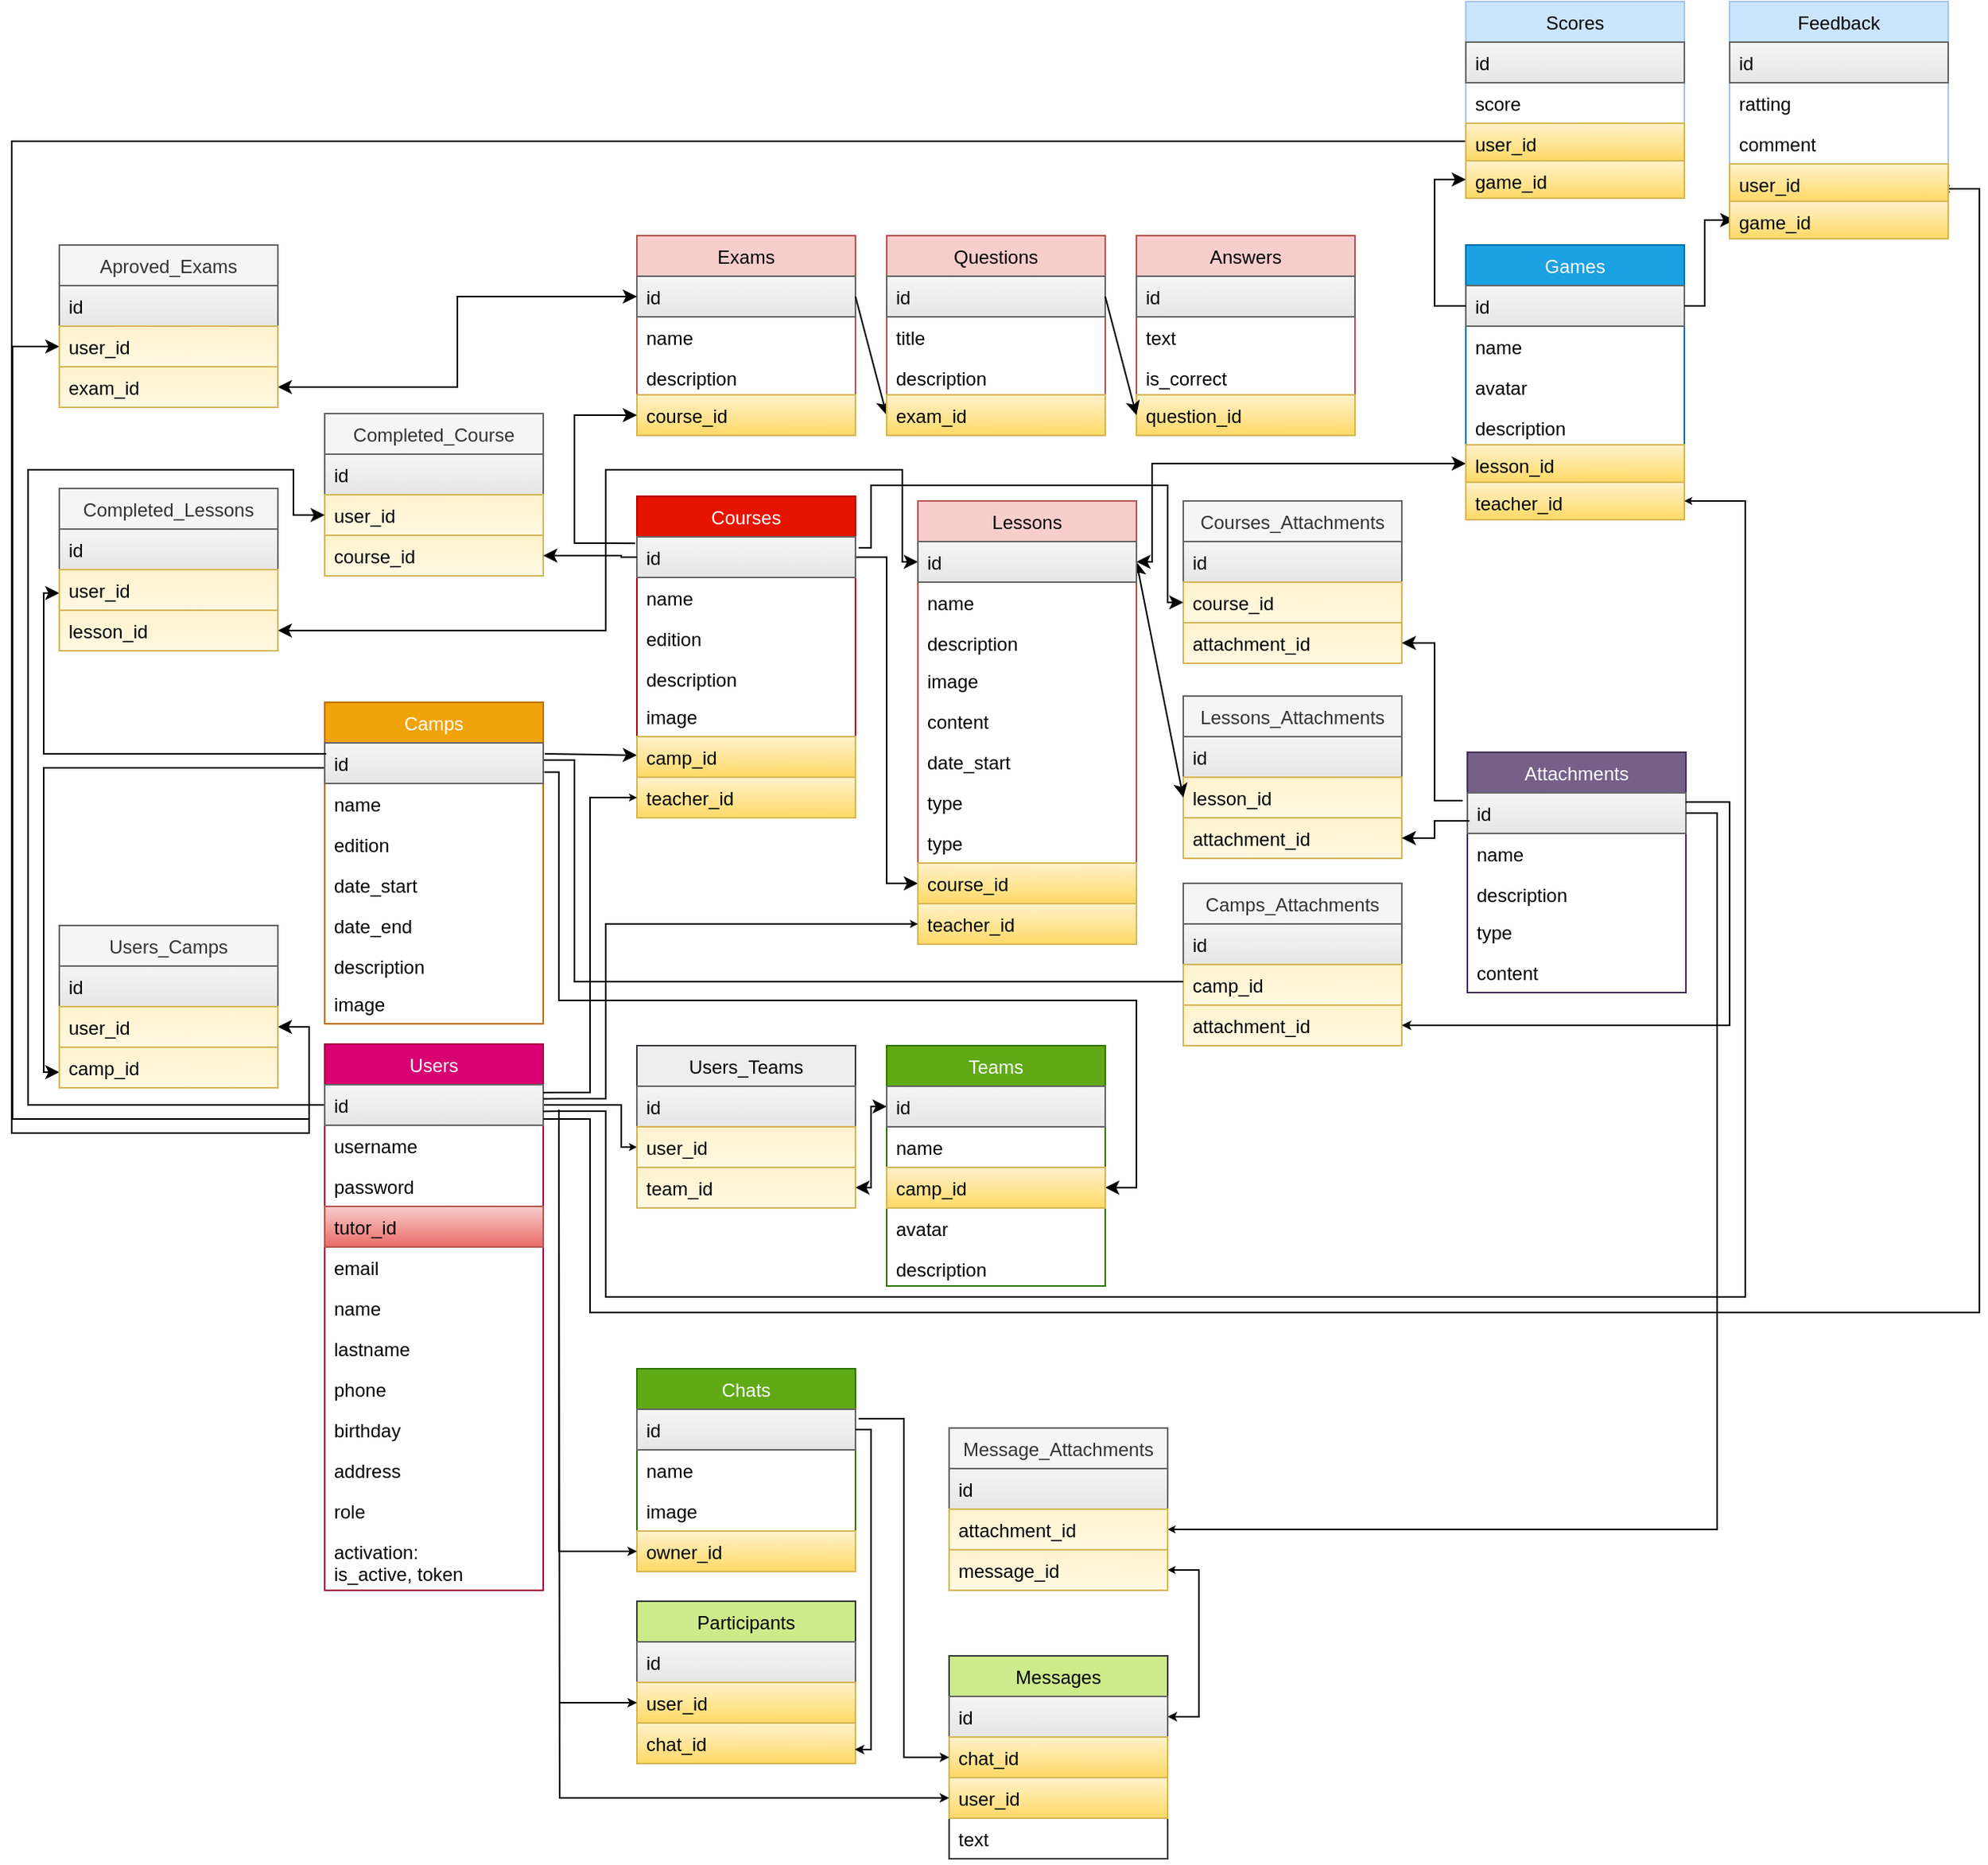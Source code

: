 <mxfile version="13.5.7" type="github">
  <diagram name="Page-1" id="a7904f86-f2b4-8e86-fa97-74104820619b">
    <mxGraphModel dx="2084" dy="1400" grid="1" gridSize="10" guides="1" tooltips="1" connect="1" arrows="1" fold="1" page="1" pageScale="1" pageWidth="1100" pageHeight="850" background="#ffffff" math="0" shadow="0">
      <root>
        <mxCell id="0" />
        <mxCell id="1" parent="0" />
        <mxCell id="WBZ4sOTp23pTqwXeyS6A-78" style="edgeStyle=elbowEdgeStyle;rounded=0;orthogonalLoop=1;jettySize=auto;html=1;exitX=0;exitY=0.5;exitDx=0;exitDy=0;entryX=1;entryY=0.5;entryDx=0;entryDy=0;startArrow=classic;startFill=1;" parent="1" source="WBZ4sOTp23pTqwXeyS6A-72" target="WBZ4sOTp23pTqwXeyS6A-67" edge="1">
          <mxGeometry relative="1" as="geometry" />
        </mxCell>
        <mxCell id="WBZ4sOTp23pTqwXeyS6A-79" style="edgeStyle=elbowEdgeStyle;rounded=0;orthogonalLoop=1;jettySize=auto;html=1;exitX=1;exitY=0.5;exitDx=0;exitDy=0;entryX=0;entryY=0.5;entryDx=0;entryDy=0;endArrow=classic;endFill=1;startArrow=none;startFill=0;endSize=2;startSize=3;" parent="1" source="WBZ4sOTp23pTqwXeyS6A-2" target="WBZ4sOTp23pTqwXeyS6A-66" edge="1">
          <mxGeometry relative="1" as="geometry">
            <Array as="points">
              <mxPoint x="160" y="-10" />
              <mxPoint x="150" y="-10" />
              <mxPoint x="140" y="-10" />
              <mxPoint x="150" y="-10" />
            </Array>
          </mxGeometry>
        </mxCell>
        <mxCell id="WBZ4sOTp23pTqwXeyS6A-84" style="edgeStyle=elbowEdgeStyle;rounded=0;orthogonalLoop=1;jettySize=auto;html=1;exitX=1;exitY=0.5;exitDx=0;exitDy=0;entryX=0;entryY=0.5;entryDx=0;entryDy=0;endArrow=none;endFill=0;startArrow=classic;startFill=1;" parent="1" source="WBZ4sOTp23pTqwXeyS6A-82" target="WBZ4sOTp23pTqwXeyS6A-2" edge="1">
          <mxGeometry relative="1" as="geometry">
            <Array as="points">
              <mxPoint x="-40" y="-23" />
              <mxPoint x="-40" y="-50" />
            </Array>
          </mxGeometry>
        </mxCell>
        <mxCell id="WBZ4sOTp23pTqwXeyS6A-85" style="edgeStyle=elbowEdgeStyle;rounded=0;orthogonalLoop=1;jettySize=auto;html=1;exitX=0;exitY=0.5;exitDx=0;exitDy=0;entryX=0;entryY=0.5;entryDx=0;entryDy=0;endArrow=none;endFill=0;startArrow=classic;startFill=1;" parent="1" edge="1">
          <mxGeometry relative="1" as="geometry">
            <Array as="points">
              <mxPoint x="-210" y="-129" />
            </Array>
            <mxPoint x="-200" y="-44" as="sourcePoint" />
            <mxPoint x="-30" y="-239" as="targetPoint" />
          </mxGeometry>
        </mxCell>
        <mxCell id="WBZ4sOTp23pTqwXeyS6A-101" style="rounded=0;orthogonalLoop=1;jettySize=auto;html=1;startArrow=classic;startFill=1;endArrow=none;endFill=0;" parent="1" edge="1">
          <mxGeometry relative="1" as="geometry">
            <mxPoint x="170" y="-247.085" as="sourcePoint" />
            <mxPoint x="111" y="-248" as="targetPoint" />
          </mxGeometry>
        </mxCell>
        <mxCell id="WBZ4sOTp23pTqwXeyS6A-102" style="edgeStyle=elbowEdgeStyle;rounded=0;orthogonalLoop=1;jettySize=auto;html=1;exitX=0;exitY=0.5;exitDx=0;exitDy=0;startArrow=classic;startFill=1;endArrow=none;endFill=0;" parent="1" source="WBZ4sOTp23pTqwXeyS6A-97" edge="1">
          <mxGeometry relative="1" as="geometry">
            <mxPoint x="310" y="-374" as="targetPoint" />
          </mxGeometry>
        </mxCell>
        <mxCell id="WBZ4sOTp23pTqwXeyS6A-1" value="Users" style="swimlane;fontStyle=0;childLayout=stackLayout;horizontal=1;startSize=26;fillColor=#d80073;horizontalStack=0;resizeParent=1;resizeParentMax=0;resizeLast=0;collapsible=1;marginBottom=0;strokeColor=#A50040;fontColor=#ffffff;" parent="1" vertex="1">
          <mxGeometry x="-30" y="-62" width="140" height="350" as="geometry">
            <mxRectangle x="100" y="60" width="60" height="26" as="alternateBounds" />
          </mxGeometry>
        </mxCell>
        <mxCell id="WBZ4sOTp23pTqwXeyS6A-2" value="id" style="text;align=left;verticalAlign=top;spacingLeft=4;spacingRight=4;overflow=hidden;rotatable=0;points=[[0,0.5],[1,0.5]];portConstraint=eastwest;fillColor=#f5f5f5;strokeColor=#666666;gradientColor=#E6E6E6;" parent="WBZ4sOTp23pTqwXeyS6A-1" vertex="1">
          <mxGeometry y="26" width="140" height="26" as="geometry" />
        </mxCell>
        <mxCell id="WBZ4sOTp23pTqwXeyS6A-4" value="username" style="text;strokeColor=none;fillColor=none;align=left;verticalAlign=top;spacingLeft=4;spacingRight=4;overflow=hidden;rotatable=0;points=[[0,0.5],[1,0.5]];portConstraint=eastwest;" parent="WBZ4sOTp23pTqwXeyS6A-1" vertex="1">
          <mxGeometry y="52" width="140" height="26" as="geometry" />
        </mxCell>
        <mxCell id="WBZ4sOTp23pTqwXeyS6A-49" value="password" style="text;strokeColor=none;fillColor=none;align=left;verticalAlign=top;spacingLeft=4;spacingRight=4;overflow=hidden;rotatable=0;points=[[0,0.5],[1,0.5]];portConstraint=eastwest;" parent="WBZ4sOTp23pTqwXeyS6A-1" vertex="1">
          <mxGeometry y="78" width="140" height="26" as="geometry" />
        </mxCell>
        <mxCell id="WBZ4sOTp23pTqwXeyS6A-41" value="tutor_id" style="text;strokeColor=#b85450;fillColor=#f8cecc;align=left;verticalAlign=top;spacingLeft=4;spacingRight=4;overflow=hidden;rotatable=0;points=[[0,0.5],[1,0.5]];portConstraint=eastwest;gradientColor=#ea6b66;" parent="WBZ4sOTp23pTqwXeyS6A-1" vertex="1">
          <mxGeometry y="104" width="140" height="26" as="geometry" />
        </mxCell>
        <mxCell id="WBZ4sOTp23pTqwXeyS6A-3" value="email" style="text;strokeColor=none;fillColor=none;align=left;verticalAlign=top;spacingLeft=4;spacingRight=4;overflow=hidden;rotatable=0;points=[[0,0.5],[1,0.5]];portConstraint=eastwest;" parent="WBZ4sOTp23pTqwXeyS6A-1" vertex="1">
          <mxGeometry y="130" width="140" height="26" as="geometry" />
        </mxCell>
        <mxCell id="WBZ4sOTp23pTqwXeyS6A-47" value="name" style="text;strokeColor=none;fillColor=none;align=left;verticalAlign=top;spacingLeft=4;spacingRight=4;overflow=hidden;rotatable=0;points=[[0,0.5],[1,0.5]];portConstraint=eastwest;" parent="WBZ4sOTp23pTqwXeyS6A-1" vertex="1">
          <mxGeometry y="156" width="140" height="26" as="geometry" />
        </mxCell>
        <mxCell id="WBZ4sOTp23pTqwXeyS6A-40" value="lastname" style="text;strokeColor=none;fillColor=none;align=left;verticalAlign=top;spacingLeft=4;spacingRight=4;overflow=hidden;rotatable=0;points=[[0,0.5],[1,0.5]];portConstraint=eastwest;" parent="WBZ4sOTp23pTqwXeyS6A-1" vertex="1">
          <mxGeometry y="182" width="140" height="26" as="geometry" />
        </mxCell>
        <mxCell id="WBZ4sOTp23pTqwXeyS6A-48" value="phone" style="text;strokeColor=none;fillColor=none;align=left;verticalAlign=top;spacingLeft=4;spacingRight=4;overflow=hidden;rotatable=0;points=[[0,0.5],[1,0.5]];portConstraint=eastwest;" parent="WBZ4sOTp23pTqwXeyS6A-1" vertex="1">
          <mxGeometry y="208" width="140" height="26" as="geometry" />
        </mxCell>
        <mxCell id="WBZ4sOTp23pTqwXeyS6A-42" value="birthday" style="text;strokeColor=none;fillColor=none;align=left;verticalAlign=top;spacingLeft=4;spacingRight=4;overflow=hidden;rotatable=0;points=[[0,0.5],[1,0.5]];portConstraint=eastwest;" parent="WBZ4sOTp23pTqwXeyS6A-1" vertex="1">
          <mxGeometry y="234" width="140" height="26" as="geometry" />
        </mxCell>
        <mxCell id="WBZ4sOTp23pTqwXeyS6A-43" value="address" style="text;strokeColor=none;fillColor=none;align=left;verticalAlign=top;spacingLeft=4;spacingRight=4;overflow=hidden;rotatable=0;points=[[0,0.5],[1,0.5]];portConstraint=eastwest;" parent="WBZ4sOTp23pTqwXeyS6A-1" vertex="1">
          <mxGeometry y="260" width="140" height="26" as="geometry" />
        </mxCell>
        <mxCell id="WBZ4sOTp23pTqwXeyS6A-44" value="role" style="text;strokeColor=none;fillColor=none;align=left;verticalAlign=top;spacingLeft=4;spacingRight=4;overflow=hidden;rotatable=0;points=[[0,0.5],[1,0.5]];portConstraint=eastwest;" parent="WBZ4sOTp23pTqwXeyS6A-1" vertex="1">
          <mxGeometry y="286" width="140" height="26" as="geometry" />
        </mxCell>
        <mxCell id="WBZ4sOTp23pTqwXeyS6A-50" value="activation:&#xa;is_active, token" style="text;strokeColor=none;fillColor=none;align=left;verticalAlign=top;spacingLeft=4;spacingRight=4;overflow=hidden;rotatable=0;points=[[0,0.5],[1,0.5]];portConstraint=eastwest;" parent="WBZ4sOTp23pTqwXeyS6A-1" vertex="1">
          <mxGeometry y="312" width="140" height="38" as="geometry" />
        </mxCell>
        <mxCell id="WBZ4sOTp23pTqwXeyS6A-80" value="Users_Camps" style="swimlane;fontStyle=0;childLayout=stackLayout;horizontal=1;startSize=26;fillColor=#f5f5f5;horizontalStack=0;resizeParent=1;resizeParentMax=0;resizeLast=0;collapsible=1;marginBottom=0;strokeColor=#666666;fontColor=#333333;" parent="1" vertex="1">
          <mxGeometry x="-200" y="-138" width="140" height="104" as="geometry">
            <mxRectangle x="100" y="60" width="60" height="26" as="alternateBounds" />
          </mxGeometry>
        </mxCell>
        <mxCell id="WBZ4sOTp23pTqwXeyS6A-81" value="id" style="text;strokeColor=#666666;fillColor=#f5f5f5;align=left;verticalAlign=top;spacingLeft=4;spacingRight=4;overflow=hidden;rotatable=0;points=[[0,0.5],[1,0.5]];portConstraint=eastwest;gradientColor=#E6E6E6;" parent="WBZ4sOTp23pTqwXeyS6A-80" vertex="1">
          <mxGeometry y="26" width="140" height="26" as="geometry" />
        </mxCell>
        <mxCell id="WBZ4sOTp23pTqwXeyS6A-82" value="user_id" style="text;strokeColor=#d6b656;fillColor=#fff2cc;align=left;verticalAlign=top;spacingLeft=4;spacingRight=4;overflow=hidden;rotatable=0;points=[[0,0.5],[1,0.5]];portConstraint=eastwest;gradientColor=#FFF9E3;" parent="WBZ4sOTp23pTqwXeyS6A-80" vertex="1">
          <mxGeometry y="52" width="140" height="26" as="geometry" />
        </mxCell>
        <mxCell id="WBZ4sOTp23pTqwXeyS6A-83" value="camp_id" style="text;strokeColor=#d6b656;fillColor=#fff2cc;align=left;verticalAlign=top;spacingLeft=4;spacingRight=4;overflow=hidden;rotatable=0;points=[[0,0.5],[1,0.5]];portConstraint=eastwest;gradientColor=#FFF9E3;" parent="WBZ4sOTp23pTqwXeyS6A-80" vertex="1">
          <mxGeometry y="78" width="140" height="26" as="geometry" />
        </mxCell>
        <mxCell id="WBZ4sOTp23pTqwXeyS6A-86" value="Courses" style="swimlane;fontStyle=0;childLayout=stackLayout;horizontal=1;startSize=26;fillColor=#e51400;horizontalStack=0;resizeParent=1;resizeParentMax=0;resizeLast=0;collapsible=1;marginBottom=0;strokeColor=#B20000;fontColor=#ffffff;" parent="1" vertex="1">
          <mxGeometry x="170" y="-413" width="140" height="206" as="geometry">
            <mxRectangle x="100" y="60" width="60" height="26" as="alternateBounds" />
          </mxGeometry>
        </mxCell>
        <mxCell id="WBZ4sOTp23pTqwXeyS6A-87" value="id" style="text;strokeColor=#666666;fillColor=#f5f5f5;align=left;verticalAlign=top;spacingLeft=4;spacingRight=4;overflow=hidden;rotatable=0;points=[[0,0.5],[1,0.5]];portConstraint=eastwest;gradientColor=#E6E6E6;" parent="WBZ4sOTp23pTqwXeyS6A-86" vertex="1">
          <mxGeometry y="26" width="140" height="26" as="geometry" />
        </mxCell>
        <mxCell id="WBZ4sOTp23pTqwXeyS6A-88" value="name" style="text;strokeColor=none;fillColor=none;align=left;verticalAlign=top;spacingLeft=4;spacingRight=4;overflow=hidden;rotatable=0;points=[[0,0.5],[1,0.5]];portConstraint=eastwest;" parent="WBZ4sOTp23pTqwXeyS6A-86" vertex="1">
          <mxGeometry y="52" width="140" height="26" as="geometry" />
        </mxCell>
        <mxCell id="WBZ4sOTp23pTqwXeyS6A-89" value="edition" style="text;strokeColor=none;fillColor=none;align=left;verticalAlign=top;spacingLeft=4;spacingRight=4;overflow=hidden;rotatable=0;points=[[0,0.5],[1,0.5]];portConstraint=eastwest;" parent="WBZ4sOTp23pTqwXeyS6A-86" vertex="1">
          <mxGeometry y="78" width="140" height="26" as="geometry" />
        </mxCell>
        <mxCell id="WBZ4sOTp23pTqwXeyS6A-92" value="description" style="text;strokeColor=none;fillColor=none;align=left;verticalAlign=top;spacingLeft=4;spacingRight=4;overflow=hidden;rotatable=0;points=[[0,0.5],[1,0.5]];portConstraint=eastwest;" parent="WBZ4sOTp23pTqwXeyS6A-86" vertex="1">
          <mxGeometry y="104" width="140" height="24" as="geometry" />
        </mxCell>
        <mxCell id="WBZ4sOTp23pTqwXeyS6A-93" value="image" style="text;strokeColor=none;fillColor=none;align=left;verticalAlign=top;spacingLeft=4;spacingRight=4;overflow=hidden;rotatable=0;points=[[0,0.5],[1,0.5]];portConstraint=eastwest;" parent="WBZ4sOTp23pTqwXeyS6A-86" vertex="1">
          <mxGeometry y="128" width="140" height="26" as="geometry" />
        </mxCell>
        <mxCell id="WBZ4sOTp23pTqwXeyS6A-100" value="camp_id" style="text;strokeColor=#d6b656;fillColor=#fff2cc;align=left;verticalAlign=top;spacingLeft=4;spacingRight=4;overflow=hidden;rotatable=0;points=[[0,0.5],[1,0.5]];portConstraint=eastwest;gradientColor=#ffd966;" parent="WBZ4sOTp23pTqwXeyS6A-86" vertex="1">
          <mxGeometry y="154" width="140" height="26" as="geometry" />
        </mxCell>
        <mxCell id="WYEmnUTY5Pb3nIBCFr9V-95" value="teacher_id" style="text;strokeColor=#d6b656;fillColor=#fff2cc;align=left;verticalAlign=top;spacingLeft=4;spacingRight=4;overflow=hidden;rotatable=0;points=[[0,0.5],[1,0.5]];portConstraint=eastwest;gradientColor=#ffd966;" vertex="1" parent="WBZ4sOTp23pTqwXeyS6A-86">
          <mxGeometry y="180" width="140" height="26" as="geometry" />
        </mxCell>
        <mxCell id="WBZ4sOTp23pTqwXeyS6A-115" value="Exams" style="swimlane;fontStyle=0;childLayout=stackLayout;horizontal=1;startSize=26;fillColor=#f8cecc;horizontalStack=0;resizeParent=1;resizeParentMax=0;resizeLast=0;collapsible=1;marginBottom=0;strokeColor=#b85450;" parent="1" vertex="1">
          <mxGeometry x="170" y="-580" width="140" height="128" as="geometry">
            <mxRectangle x="100" y="60" width="60" height="26" as="alternateBounds" />
          </mxGeometry>
        </mxCell>
        <mxCell id="WBZ4sOTp23pTqwXeyS6A-116" value="id" style="text;strokeColor=#666666;fillColor=#f5f5f5;align=left;verticalAlign=top;spacingLeft=4;spacingRight=4;overflow=hidden;rotatable=0;points=[[0,0.5],[1,0.5]];portConstraint=eastwest;gradientColor=#E6E6E6;" parent="WBZ4sOTp23pTqwXeyS6A-115" vertex="1">
          <mxGeometry y="26" width="140" height="26" as="geometry" />
        </mxCell>
        <mxCell id="WBZ4sOTp23pTqwXeyS6A-117" value="name" style="text;strokeColor=none;fillColor=none;align=left;verticalAlign=top;spacingLeft=4;spacingRight=4;overflow=hidden;rotatable=0;points=[[0,0.5],[1,0.5]];portConstraint=eastwest;" parent="WBZ4sOTp23pTqwXeyS6A-115" vertex="1">
          <mxGeometry y="52" width="140" height="26" as="geometry" />
        </mxCell>
        <mxCell id="WBZ4sOTp23pTqwXeyS6A-118" value="description" style="text;strokeColor=none;fillColor=none;align=left;verticalAlign=top;spacingLeft=4;spacingRight=4;overflow=hidden;rotatable=0;points=[[0,0.5],[1,0.5]];portConstraint=eastwest;" parent="WBZ4sOTp23pTqwXeyS6A-115" vertex="1">
          <mxGeometry y="78" width="140" height="24" as="geometry" />
        </mxCell>
        <mxCell id="WBZ4sOTp23pTqwXeyS6A-119" value="course_id" style="text;strokeColor=#d6b656;fillColor=#fff2cc;align=left;verticalAlign=top;spacingLeft=4;spacingRight=4;overflow=hidden;rotatable=0;points=[[0,0.5],[1,0.5]];portConstraint=eastwest;gradientColor=#ffd966;" parent="WBZ4sOTp23pTqwXeyS6A-115" vertex="1">
          <mxGeometry y="102" width="140" height="26" as="geometry" />
        </mxCell>
        <mxCell id="WBZ4sOTp23pTqwXeyS6A-123" style="edgeStyle=none;rounded=0;orthogonalLoop=1;jettySize=auto;html=1;exitX=0;exitY=0.5;exitDx=0;exitDy=0;startArrow=classic;startFill=1;endArrow=none;endFill=0;entryX=-0.008;entryY=0.159;entryDx=0;entryDy=0;entryPerimeter=0;" parent="1" source="WBZ4sOTp23pTqwXeyS6A-119" target="WBZ4sOTp23pTqwXeyS6A-87" edge="1">
          <mxGeometry relative="1" as="geometry">
            <Array as="points">
              <mxPoint x="130" y="-465" />
              <mxPoint x="130" y="-420" />
              <mxPoint x="130" y="-383" />
            </Array>
            <mxPoint x="167" y="-383" as="targetPoint" />
          </mxGeometry>
        </mxCell>
        <mxCell id="WBZ4sOTp23pTqwXeyS6A-130" style="edgeStyle=none;rounded=0;orthogonalLoop=1;jettySize=auto;html=1;exitX=1;exitY=0.5;exitDx=0;exitDy=0;entryX=0;entryY=0.5;entryDx=0;entryDy=0;startArrow=none;startFill=0;endArrow=classic;endFill=1;" parent="1" source="WBZ4sOTp23pTqwXeyS6A-116" target="WBZ4sOTp23pTqwXeyS6A-128" edge="1">
          <mxGeometry relative="1" as="geometry" />
        </mxCell>
        <mxCell id="WBZ4sOTp23pTqwXeyS6A-124" value="Questions" style="swimlane;fontStyle=0;childLayout=stackLayout;horizontal=1;startSize=26;fillColor=#f8cecc;horizontalStack=0;resizeParent=1;resizeParentMax=0;resizeLast=0;collapsible=1;marginBottom=0;strokeColor=#b85450;" parent="1" vertex="1">
          <mxGeometry x="330" y="-580" width="140" height="128" as="geometry">
            <mxRectangle x="100" y="60" width="60" height="26" as="alternateBounds" />
          </mxGeometry>
        </mxCell>
        <mxCell id="WBZ4sOTp23pTqwXeyS6A-125" value="id" style="text;strokeColor=#666666;fillColor=#f5f5f5;align=left;verticalAlign=top;spacingLeft=4;spacingRight=4;overflow=hidden;rotatable=0;points=[[0,0.5],[1,0.5]];portConstraint=eastwest;gradientColor=#E6E6E6;" parent="WBZ4sOTp23pTqwXeyS6A-124" vertex="1">
          <mxGeometry y="26" width="140" height="26" as="geometry" />
        </mxCell>
        <mxCell id="WBZ4sOTp23pTqwXeyS6A-126" value="title" style="text;strokeColor=none;fillColor=none;align=left;verticalAlign=top;spacingLeft=4;spacingRight=4;overflow=hidden;rotatable=0;points=[[0,0.5],[1,0.5]];portConstraint=eastwest;" parent="WBZ4sOTp23pTqwXeyS6A-124" vertex="1">
          <mxGeometry y="52" width="140" height="26" as="geometry" />
        </mxCell>
        <mxCell id="WBZ4sOTp23pTqwXeyS6A-127" value="description" style="text;strokeColor=none;fillColor=none;align=left;verticalAlign=top;spacingLeft=4;spacingRight=4;overflow=hidden;rotatable=0;points=[[0,0.5],[1,0.5]];portConstraint=eastwest;" parent="WBZ4sOTp23pTqwXeyS6A-124" vertex="1">
          <mxGeometry y="78" width="140" height="24" as="geometry" />
        </mxCell>
        <mxCell id="WBZ4sOTp23pTqwXeyS6A-128" value="exam_id" style="text;strokeColor=#d6b656;fillColor=#fff2cc;align=left;verticalAlign=top;spacingLeft=4;spacingRight=4;overflow=hidden;rotatable=0;points=[[0,0.5],[1,0.5]];portConstraint=eastwest;gradientColor=#ffd966;" parent="WBZ4sOTp23pTqwXeyS6A-124" vertex="1">
          <mxGeometry y="102" width="140" height="26" as="geometry" />
        </mxCell>
        <mxCell id="WBZ4sOTp23pTqwXeyS6A-131" value="Answers" style="swimlane;fontStyle=0;childLayout=stackLayout;horizontal=1;startSize=26;fillColor=#f8cecc;horizontalStack=0;resizeParent=1;resizeParentMax=0;resizeLast=0;collapsible=1;marginBottom=0;strokeColor=#b85450;" parent="1" vertex="1">
          <mxGeometry x="490" y="-580" width="140" height="128" as="geometry">
            <mxRectangle x="100" y="60" width="60" height="26" as="alternateBounds" />
          </mxGeometry>
        </mxCell>
        <mxCell id="WBZ4sOTp23pTqwXeyS6A-132" value="id" style="text;strokeColor=#666666;fillColor=#f5f5f5;align=left;verticalAlign=top;spacingLeft=4;spacingRight=4;overflow=hidden;rotatable=0;points=[[0,0.5],[1,0.5]];portConstraint=eastwest;gradientColor=#E6E6E6;" parent="WBZ4sOTp23pTqwXeyS6A-131" vertex="1">
          <mxGeometry y="26" width="140" height="26" as="geometry" />
        </mxCell>
        <mxCell id="WBZ4sOTp23pTqwXeyS6A-133" value="text" style="text;strokeColor=none;fillColor=none;align=left;verticalAlign=top;spacingLeft=4;spacingRight=4;overflow=hidden;rotatable=0;points=[[0,0.5],[1,0.5]];portConstraint=eastwest;" parent="WBZ4sOTp23pTqwXeyS6A-131" vertex="1">
          <mxGeometry y="52" width="140" height="26" as="geometry" />
        </mxCell>
        <mxCell id="WBZ4sOTp23pTqwXeyS6A-135" value="is_correct" style="text;strokeColor=none;fillColor=none;align=left;verticalAlign=top;spacingLeft=4;spacingRight=4;overflow=hidden;rotatable=0;points=[[0,0.5],[1,0.5]];portConstraint=eastwest;" parent="WBZ4sOTp23pTqwXeyS6A-131" vertex="1">
          <mxGeometry y="78" width="140" height="24" as="geometry" />
        </mxCell>
        <mxCell id="WBZ4sOTp23pTqwXeyS6A-136" value="question_id" style="text;strokeColor=#d6b656;fillColor=#fff2cc;align=left;verticalAlign=top;spacingLeft=4;spacingRight=4;overflow=hidden;rotatable=0;points=[[0,0.5],[1,0.5]];portConstraint=eastwest;gradientColor=#ffd966;" parent="WBZ4sOTp23pTqwXeyS6A-131" vertex="1">
          <mxGeometry y="102" width="140" height="26" as="geometry" />
        </mxCell>
        <mxCell id="ck8U2gpx1ueE78EYPkBc-3" style="rounded=0;orthogonalLoop=1;jettySize=auto;html=1;exitX=0;exitY=0.5;exitDx=0;exitDy=0;entryX=1;entryY=0.5;entryDx=0;entryDy=0;startArrow=classic;startFill=1;endArrow=none;endFill=0;" parent="1" source="WBZ4sOTp23pTqwXeyS6A-136" target="WBZ4sOTp23pTqwXeyS6A-125" edge="1">
          <mxGeometry relative="1" as="geometry" />
        </mxCell>
        <mxCell id="WBZ4sOTp23pTqwXeyS6A-104" value="Attachments" style="swimlane;fontStyle=0;childLayout=stackLayout;horizontal=1;startSize=26;fillColor=#76608a;horizontalStack=0;resizeParent=1;resizeParentMax=0;resizeLast=0;collapsible=1;marginBottom=0;strokeColor=#432D57;fontColor=#ffffff;" parent="1" vertex="1">
          <mxGeometry x="702" y="-249" width="140" height="154" as="geometry">
            <mxRectangle x="100" y="60" width="60" height="26" as="alternateBounds" />
          </mxGeometry>
        </mxCell>
        <mxCell id="WBZ4sOTp23pTqwXeyS6A-105" value="id" style="text;strokeColor=#666666;fillColor=#f5f5f5;align=left;verticalAlign=top;spacingLeft=4;spacingRight=4;overflow=hidden;rotatable=0;points=[[0,0.5],[1,0.5]];portConstraint=eastwest;gradientColor=#E6E6E6;" parent="WBZ4sOTp23pTqwXeyS6A-104" vertex="1">
          <mxGeometry y="26" width="140" height="26" as="geometry" />
        </mxCell>
        <mxCell id="WBZ4sOTp23pTqwXeyS6A-106" value="name" style="text;strokeColor=none;fillColor=none;align=left;verticalAlign=top;spacingLeft=4;spacingRight=4;overflow=hidden;rotatable=0;points=[[0,0.5],[1,0.5]];portConstraint=eastwest;" parent="WBZ4sOTp23pTqwXeyS6A-104" vertex="1">
          <mxGeometry y="52" width="140" height="26" as="geometry" />
        </mxCell>
        <mxCell id="WBZ4sOTp23pTqwXeyS6A-107" value="description" style="text;strokeColor=none;fillColor=none;align=left;verticalAlign=top;spacingLeft=4;spacingRight=4;overflow=hidden;rotatable=0;points=[[0,0.5],[1,0.5]];portConstraint=eastwest;" parent="WBZ4sOTp23pTqwXeyS6A-104" vertex="1">
          <mxGeometry y="78" width="140" height="24" as="geometry" />
        </mxCell>
        <mxCell id="WBZ4sOTp23pTqwXeyS6A-109" value="type" style="text;strokeColor=none;fillColor=none;align=left;verticalAlign=top;spacingLeft=4;spacingRight=4;overflow=hidden;rotatable=0;points=[[0,0.5],[1,0.5]];portConstraint=eastwest;" parent="WBZ4sOTp23pTqwXeyS6A-104" vertex="1">
          <mxGeometry y="102" width="140" height="26" as="geometry" />
        </mxCell>
        <mxCell id="WBZ4sOTp23pTqwXeyS6A-110" value="content" style="text;strokeColor=none;fillColor=none;align=left;verticalAlign=top;spacingLeft=4;spacingRight=4;overflow=hidden;rotatable=0;points=[[0,0.5],[1,0.5]];portConstraint=eastwest;" parent="WBZ4sOTp23pTqwXeyS6A-104" vertex="1">
          <mxGeometry y="128" width="140" height="26" as="geometry" />
        </mxCell>
        <mxCell id="WYEmnUTY5Pb3nIBCFr9V-5" value="Courses_Attachments" style="swimlane;fontStyle=0;childLayout=stackLayout;horizontal=1;startSize=26;fillColor=#f5f5f5;horizontalStack=0;resizeParent=1;resizeParentMax=0;resizeLast=0;collapsible=1;marginBottom=0;strokeColor=#666666;fontColor=#333333;" vertex="1" parent="1">
          <mxGeometry x="520" y="-410" width="140" height="104" as="geometry">
            <mxRectangle x="100" y="60" width="60" height="26" as="alternateBounds" />
          </mxGeometry>
        </mxCell>
        <mxCell id="WYEmnUTY5Pb3nIBCFr9V-6" value="id" style="text;strokeColor=#666666;fillColor=#f5f5f5;align=left;verticalAlign=top;spacingLeft=4;spacingRight=4;overflow=hidden;rotatable=0;points=[[0,0.5],[1,0.5]];portConstraint=eastwest;gradientColor=#E6E6E6;" vertex="1" parent="WYEmnUTY5Pb3nIBCFr9V-5">
          <mxGeometry y="26" width="140" height="26" as="geometry" />
        </mxCell>
        <mxCell id="WYEmnUTY5Pb3nIBCFr9V-8" value="course_id" style="text;strokeColor=#d6b656;fillColor=#fff2cc;align=left;verticalAlign=top;spacingLeft=4;spacingRight=4;overflow=hidden;rotatable=0;points=[[0,0.5],[1,0.5]];portConstraint=eastwest;gradientColor=#FFF9E3;" vertex="1" parent="WYEmnUTY5Pb3nIBCFr9V-5">
          <mxGeometry y="52" width="140" height="26" as="geometry" />
        </mxCell>
        <mxCell id="WYEmnUTY5Pb3nIBCFr9V-7" value="attachment_id" style="text;strokeColor=#d6b656;fillColor=#fff2cc;align=left;verticalAlign=top;spacingLeft=4;spacingRight=4;overflow=hidden;rotatable=0;points=[[0,0.5],[1,0.5]];portConstraint=eastwest;gradientColor=#FFF9E3;" vertex="1" parent="WYEmnUTY5Pb3nIBCFr9V-5">
          <mxGeometry y="78" width="140" height="26" as="geometry" />
        </mxCell>
        <mxCell id="WYEmnUTY5Pb3nIBCFr9V-13" style="edgeStyle=orthogonalEdgeStyle;rounded=0;orthogonalLoop=1;jettySize=auto;html=1;entryX=0;entryY=0.5;entryDx=0;entryDy=0;startArrow=none;startFill=0;" edge="1" parent="1" target="WYEmnUTY5Pb3nIBCFr9V-8">
          <mxGeometry relative="1" as="geometry">
            <mxPoint x="312" y="-380" as="sourcePoint" />
            <Array as="points">
              <mxPoint x="320" y="-380" />
              <mxPoint x="320" y="-420" />
              <mxPoint x="510" y="-420" />
              <mxPoint x="510" y="-345" />
            </Array>
          </mxGeometry>
        </mxCell>
        <mxCell id="WYEmnUTY5Pb3nIBCFr9V-14" style="edgeStyle=orthogonalEdgeStyle;rounded=0;orthogonalLoop=1;jettySize=auto;html=1;exitX=1;exitY=0.5;exitDx=0;exitDy=0;startArrow=classic;startFill=1;endArrow=none;endFill=0;" edge="1" parent="1" source="WYEmnUTY5Pb3nIBCFr9V-7">
          <mxGeometry relative="1" as="geometry">
            <mxPoint x="699" y="-218" as="targetPoint" />
            <Array as="points">
              <mxPoint x="681" y="-319" />
              <mxPoint x="681" y="-218" />
            </Array>
          </mxGeometry>
        </mxCell>
        <mxCell id="WYEmnUTY5Pb3nIBCFr9V-15" value="Lessons_Attachments" style="swimlane;fontStyle=0;childLayout=stackLayout;horizontal=1;startSize=26;fillColor=#f5f5f5;horizontalStack=0;resizeParent=1;resizeParentMax=0;resizeLast=0;collapsible=1;marginBottom=0;strokeColor=#666666;fontColor=#333333;" vertex="1" parent="1">
          <mxGeometry x="520" y="-285" width="140" height="104" as="geometry">
            <mxRectangle x="100" y="60" width="60" height="26" as="alternateBounds" />
          </mxGeometry>
        </mxCell>
        <mxCell id="WYEmnUTY5Pb3nIBCFr9V-16" value="id" style="text;strokeColor=#666666;fillColor=#f5f5f5;align=left;verticalAlign=top;spacingLeft=4;spacingRight=4;overflow=hidden;rotatable=0;points=[[0,0.5],[1,0.5]];portConstraint=eastwest;gradientColor=#E6E6E6;" vertex="1" parent="WYEmnUTY5Pb3nIBCFr9V-15">
          <mxGeometry y="26" width="140" height="26" as="geometry" />
        </mxCell>
        <mxCell id="WYEmnUTY5Pb3nIBCFr9V-17" value="lesson_id" style="text;strokeColor=#d6b656;fillColor=#fff2cc;align=left;verticalAlign=top;spacingLeft=4;spacingRight=4;overflow=hidden;rotatable=0;points=[[0,0.5],[1,0.5]];portConstraint=eastwest;gradientColor=#FFF9E3;" vertex="1" parent="WYEmnUTY5Pb3nIBCFr9V-15">
          <mxGeometry y="52" width="140" height="26" as="geometry" />
        </mxCell>
        <mxCell id="WYEmnUTY5Pb3nIBCFr9V-18" value="attachment_id" style="text;strokeColor=#d6b656;fillColor=#fff2cc;align=left;verticalAlign=top;spacingLeft=4;spacingRight=4;overflow=hidden;rotatable=0;points=[[0,0.5],[1,0.5]];portConstraint=eastwest;gradientColor=#FFF9E3;" vertex="1" parent="WYEmnUTY5Pb3nIBCFr9V-15">
          <mxGeometry y="78" width="140" height="26" as="geometry" />
        </mxCell>
        <mxCell id="WYEmnUTY5Pb3nIBCFr9V-19" value="Camps_Attachments" style="swimlane;fontStyle=0;childLayout=stackLayout;horizontal=1;startSize=26;fillColor=#f5f5f5;horizontalStack=0;resizeParent=1;resizeParentMax=0;resizeLast=0;collapsible=1;marginBottom=0;strokeColor=#666666;fontColor=#333333;" vertex="1" parent="1">
          <mxGeometry x="520" y="-165" width="140" height="104" as="geometry">
            <mxRectangle x="100" y="60" width="60" height="26" as="alternateBounds" />
          </mxGeometry>
        </mxCell>
        <mxCell id="WYEmnUTY5Pb3nIBCFr9V-20" value="id" style="text;strokeColor=#666666;fillColor=#f5f5f5;align=left;verticalAlign=top;spacingLeft=4;spacingRight=4;overflow=hidden;rotatable=0;points=[[0,0.5],[1,0.5]];portConstraint=eastwest;gradientColor=#E6E6E6;" vertex="1" parent="WYEmnUTY5Pb3nIBCFr9V-19">
          <mxGeometry y="26" width="140" height="26" as="geometry" />
        </mxCell>
        <mxCell id="WYEmnUTY5Pb3nIBCFr9V-21" value="camp_id" style="text;strokeColor=#d6b656;fillColor=#fff2cc;align=left;verticalAlign=top;spacingLeft=4;spacingRight=4;overflow=hidden;rotatable=0;points=[[0,0.5],[1,0.5]];portConstraint=eastwest;gradientColor=#FFF9E3;" vertex="1" parent="WYEmnUTY5Pb3nIBCFr9V-19">
          <mxGeometry y="52" width="140" height="26" as="geometry" />
        </mxCell>
        <mxCell id="WYEmnUTY5Pb3nIBCFr9V-22" value="attachment_id" style="text;strokeColor=#d6b656;fillColor=#fff2cc;align=left;verticalAlign=top;spacingLeft=4;spacingRight=4;overflow=hidden;rotatable=0;points=[[0,0.5],[1,0.5]];portConstraint=eastwest;gradientColor=#FFF9E3;" vertex="1" parent="WYEmnUTY5Pb3nIBCFr9V-19">
          <mxGeometry y="78" width="140" height="26" as="geometry" />
        </mxCell>
        <mxCell id="WYEmnUTY5Pb3nIBCFr9V-23" style="rounded=0;orthogonalLoop=1;jettySize=auto;html=1;exitX=1;exitY=0.5;exitDx=0;exitDy=0;entryX=0;entryY=0.5;entryDx=0;entryDy=0;startArrow=classic;startFill=1;" edge="1" parent="1" source="WBZ4sOTp23pTqwXeyS6A-95" target="WYEmnUTY5Pb3nIBCFr9V-17">
          <mxGeometry relative="1" as="geometry" />
        </mxCell>
        <mxCell id="WYEmnUTY5Pb3nIBCFr9V-24" style="edgeStyle=orthogonalEdgeStyle;rounded=0;orthogonalLoop=1;jettySize=auto;html=1;exitX=1;exitY=0.5;exitDx=0;exitDy=0;entryX=0.009;entryY=0.68;entryDx=0;entryDy=0;entryPerimeter=0;startArrow=classic;startFill=1;endArrow=none;endFill=0;" edge="1" parent="1" source="WYEmnUTY5Pb3nIBCFr9V-18" target="WBZ4sOTp23pTqwXeyS6A-105">
          <mxGeometry relative="1" as="geometry">
            <mxPoint x="740" y="-209" as="targetPoint" />
            <Array as="points">
              <mxPoint x="681" y="-194" />
              <mxPoint x="681" y="-205" />
              <mxPoint x="703" y="-205" />
            </Array>
          </mxGeometry>
        </mxCell>
        <mxCell id="WYEmnUTY5Pb3nIBCFr9V-29" style="edgeStyle=orthogonalEdgeStyle;rounded=0;orthogonalLoop=1;jettySize=auto;html=1;exitX=1;exitY=0.5;exitDx=0;exitDy=0;entryX=0;entryY=0.5;entryDx=0;entryDy=0;startArrow=none;startFill=0;endArrow=none;endFill=0;" edge="1" parent="1">
          <mxGeometry relative="1" as="geometry">
            <mxPoint x="110" y="-244" as="sourcePoint" />
            <mxPoint x="520" y="-102" as="targetPoint" />
            <Array as="points">
              <mxPoint x="130" y="-244" />
              <mxPoint x="130" y="-102" />
            </Array>
          </mxGeometry>
        </mxCell>
        <mxCell id="WBZ4sOTp23pTqwXeyS6A-51" value="Camps" style="swimlane;fontStyle=0;childLayout=stackLayout;horizontal=1;startSize=26;fillColor=#f0a30a;horizontalStack=0;resizeParent=1;resizeParentMax=0;resizeLast=0;collapsible=1;marginBottom=0;strokeColor=#BD7000;fontColor=#ffffff;" parent="1" vertex="1">
          <mxGeometry x="-30" y="-281" width="140" height="206" as="geometry">
            <mxRectangle x="100" y="60" width="60" height="26" as="alternateBounds" />
          </mxGeometry>
        </mxCell>
        <mxCell id="WBZ4sOTp23pTqwXeyS6A-52" value="id" style="text;strokeColor=#666666;fillColor=#f5f5f5;align=left;verticalAlign=top;spacingLeft=4;spacingRight=4;overflow=hidden;rotatable=0;points=[[0,0.5],[1,0.5]];portConstraint=eastwest;gradientColor=#E6E6E6;" parent="WBZ4sOTp23pTqwXeyS6A-51" vertex="1">
          <mxGeometry y="26" width="140" height="26" as="geometry" />
        </mxCell>
        <mxCell id="WBZ4sOTp23pTqwXeyS6A-59" value="name" style="text;strokeColor=none;fillColor=none;align=left;verticalAlign=top;spacingLeft=4;spacingRight=4;overflow=hidden;rotatable=0;points=[[0,0.5],[1,0.5]];portConstraint=eastwest;" parent="WBZ4sOTp23pTqwXeyS6A-51" vertex="1">
          <mxGeometry y="52" width="140" height="26" as="geometry" />
        </mxCell>
        <mxCell id="WBZ4sOTp23pTqwXeyS6A-53" value="edition" style="text;strokeColor=none;fillColor=none;align=left;verticalAlign=top;spacingLeft=4;spacingRight=4;overflow=hidden;rotatable=0;points=[[0,0.5],[1,0.5]];portConstraint=eastwest;" parent="WBZ4sOTp23pTqwXeyS6A-51" vertex="1">
          <mxGeometry y="78" width="140" height="26" as="geometry" />
        </mxCell>
        <mxCell id="WBZ4sOTp23pTqwXeyS6A-60" value="date_start" style="text;strokeColor=none;fillColor=none;align=left;verticalAlign=top;spacingLeft=4;spacingRight=4;overflow=hidden;rotatable=0;points=[[0,0.5],[1,0.5]];portConstraint=eastwest;" parent="WBZ4sOTp23pTqwXeyS6A-51" vertex="1">
          <mxGeometry y="104" width="140" height="26" as="geometry" />
        </mxCell>
        <mxCell id="WBZ4sOTp23pTqwXeyS6A-61" value="date_end" style="text;strokeColor=none;fillColor=none;align=left;verticalAlign=top;spacingLeft=4;spacingRight=4;overflow=hidden;rotatable=0;points=[[0,0.5],[1,0.5]];portConstraint=eastwest;" parent="WBZ4sOTp23pTqwXeyS6A-51" vertex="1">
          <mxGeometry y="130" width="140" height="26" as="geometry" />
        </mxCell>
        <mxCell id="WBZ4sOTp23pTqwXeyS6A-63" value="description" style="text;strokeColor=none;fillColor=none;align=left;verticalAlign=top;spacingLeft=4;spacingRight=4;overflow=hidden;rotatable=0;points=[[0,0.5],[1,0.5]];portConstraint=eastwest;" parent="WBZ4sOTp23pTqwXeyS6A-51" vertex="1">
          <mxGeometry y="156" width="140" height="24" as="geometry" />
        </mxCell>
        <mxCell id="WYEmnUTY5Pb3nIBCFr9V-30" value="image" style="text;strokeColor=none;fillColor=none;align=left;verticalAlign=top;spacingLeft=4;spacingRight=4;overflow=hidden;rotatable=0;points=[[0,0.5],[1,0.5]];portConstraint=eastwest;" vertex="1" parent="WBZ4sOTp23pTqwXeyS6A-51">
          <mxGeometry y="180" width="140" height="26" as="geometry" />
        </mxCell>
        <mxCell id="WYEmnUTY5Pb3nIBCFr9V-31" style="edgeStyle=orthogonalEdgeStyle;rounded=0;orthogonalLoop=1;jettySize=auto;html=1;exitX=1;exitY=0.5;exitDx=0;exitDy=0;entryX=0.999;entryY=0.228;entryDx=0;entryDy=0;startArrow=classic;startFill=1;entryPerimeter=0;startSize=3;endSize=3;endArrow=none;endFill=0;" edge="1" parent="1" source="WYEmnUTY5Pb3nIBCFr9V-22" target="WBZ4sOTp23pTqwXeyS6A-105">
          <mxGeometry relative="1" as="geometry">
            <Array as="points">
              <mxPoint x="870" y="-74" />
              <mxPoint x="870" y="-217" />
            </Array>
          </mxGeometry>
        </mxCell>
        <mxCell id="WYEmnUTY5Pb3nIBCFr9V-40" style="edgeStyle=orthogonalEdgeStyle;rounded=0;orthogonalLoop=1;jettySize=auto;html=1;exitX=0;exitY=0.5;exitDx=0;exitDy=0;entryX=0.007;entryY=0.192;entryDx=0;entryDy=0;entryPerimeter=0;startArrow=classic;startFill=1;endArrow=none;endFill=0;" edge="1" parent="1">
          <mxGeometry relative="1" as="geometry">
            <mxPoint x="-200" y="-351" as="sourcePoint" />
            <mxPoint x="-29.02" y="-248.008" as="targetPoint" />
            <Array as="points">
              <mxPoint x="-210" y="-351" />
              <mxPoint x="-210" y="-248" />
            </Array>
          </mxGeometry>
        </mxCell>
        <mxCell id="WYEmnUTY5Pb3nIBCFr9V-41" style="edgeStyle=orthogonalEdgeStyle;rounded=0;orthogonalLoop=1;jettySize=auto;html=1;exitX=1;exitY=0.5;exitDx=0;exitDy=0;entryX=0;entryY=0.5;entryDx=0;entryDy=0;startArrow=classic;startFill=1;" edge="1" parent="1" source="WYEmnUTY5Pb3nIBCFr9V-35" target="WBZ4sOTp23pTqwXeyS6A-95">
          <mxGeometry relative="1" as="geometry">
            <mxPoint x="340" y="-310" as="targetPoint" />
            <Array as="points">
              <mxPoint x="150" y="-327" />
              <mxPoint x="150" y="-430" />
              <mxPoint x="340" y="-430" />
              <mxPoint x="340" y="-371" />
            </Array>
          </mxGeometry>
        </mxCell>
        <mxCell id="WYEmnUTY5Pb3nIBCFr9V-48" style="edgeStyle=orthogonalEdgeStyle;rounded=0;orthogonalLoop=1;jettySize=auto;html=1;exitX=1;exitY=0.5;exitDx=0;exitDy=0;entryX=0;entryY=0.5;entryDx=0;entryDy=0;startArrow=classic;startFill=1;" edge="1" parent="1" source="WYEmnUTY5Pb3nIBCFr9V-45" target="WBZ4sOTp23pTqwXeyS6A-116">
          <mxGeometry relative="1" as="geometry" />
        </mxCell>
        <mxCell id="WYEmnUTY5Pb3nIBCFr9V-49" style="edgeStyle=orthogonalEdgeStyle;rounded=0;orthogonalLoop=1;jettySize=auto;html=1;exitX=0;exitY=0.5;exitDx=0;exitDy=0;startArrow=classic;startFill=1;endArrow=none;endFill=0;" edge="1" parent="1" source="WYEmnUTY5Pb3nIBCFr9V-44">
          <mxGeometry relative="1" as="geometry">
            <mxPoint x="-40" y="-14" as="targetPoint" />
            <Array as="points">
              <mxPoint x="-230" y="-509" />
              <mxPoint x="-230" y="-14" />
            </Array>
          </mxGeometry>
        </mxCell>
        <mxCell id="WYEmnUTY5Pb3nIBCFr9V-42" value="Aproved_Exams" style="swimlane;fontStyle=0;childLayout=stackLayout;horizontal=1;startSize=26;fillColor=#f5f5f5;horizontalStack=0;resizeParent=1;resizeParentMax=0;resizeLast=0;collapsible=1;marginBottom=0;strokeColor=#666666;fontColor=#333333;" vertex="1" parent="1">
          <mxGeometry x="-200" y="-574" width="140" height="104" as="geometry">
            <mxRectangle x="100" y="60" width="60" height="26" as="alternateBounds" />
          </mxGeometry>
        </mxCell>
        <mxCell id="WYEmnUTY5Pb3nIBCFr9V-43" value="id" style="text;strokeColor=#666666;fillColor=#f5f5f5;align=left;verticalAlign=top;spacingLeft=4;spacingRight=4;overflow=hidden;rotatable=0;points=[[0,0.5],[1,0.5]];portConstraint=eastwest;gradientColor=#E6E6E6;" vertex="1" parent="WYEmnUTY5Pb3nIBCFr9V-42">
          <mxGeometry y="26" width="140" height="26" as="geometry" />
        </mxCell>
        <mxCell id="WYEmnUTY5Pb3nIBCFr9V-44" value="user_id" style="text;strokeColor=#d6b656;fillColor=#fff2cc;align=left;verticalAlign=top;spacingLeft=4;spacingRight=4;overflow=hidden;rotatable=0;points=[[0,0.5],[1,0.5]];portConstraint=eastwest;gradientColor=#FFF9E3;" vertex="1" parent="WYEmnUTY5Pb3nIBCFr9V-42">
          <mxGeometry y="52" width="140" height="26" as="geometry" />
        </mxCell>
        <mxCell id="WYEmnUTY5Pb3nIBCFr9V-45" value="exam_id" style="text;strokeColor=#d6b656;fillColor=#fff2cc;align=left;verticalAlign=top;spacingLeft=4;spacingRight=4;overflow=hidden;rotatable=0;points=[[0,0.5],[1,0.5]];portConstraint=eastwest;gradientColor=#FFF9E3;" vertex="1" parent="WYEmnUTY5Pb3nIBCFr9V-42">
          <mxGeometry y="78" width="140" height="26" as="geometry" />
        </mxCell>
        <mxCell id="WYEmnUTY5Pb3nIBCFr9V-32" value="Completed_Lessons" style="swimlane;fontStyle=0;childLayout=stackLayout;horizontal=1;startSize=26;fillColor=#f5f5f5;horizontalStack=0;resizeParent=1;resizeParentMax=0;resizeLast=0;collapsible=1;marginBottom=0;strokeColor=#666666;fontColor=#333333;" vertex="1" parent="1">
          <mxGeometry x="-200" y="-418" width="140" height="104" as="geometry">
            <mxRectangle x="-200" y="-418" width="60" height="26" as="alternateBounds" />
          </mxGeometry>
        </mxCell>
        <mxCell id="WYEmnUTY5Pb3nIBCFr9V-33" value="id" style="text;strokeColor=#666666;fillColor=#f5f5f5;align=left;verticalAlign=top;spacingLeft=4;spacingRight=4;overflow=hidden;rotatable=0;points=[[0,0.5],[1,0.5]];portConstraint=eastwest;gradientColor=#E6E6E6;" vertex="1" parent="WYEmnUTY5Pb3nIBCFr9V-32">
          <mxGeometry y="26" width="140" height="26" as="geometry" />
        </mxCell>
        <mxCell id="WYEmnUTY5Pb3nIBCFr9V-34" value="user_id" style="text;strokeColor=#d6b656;fillColor=#fff2cc;align=left;verticalAlign=top;spacingLeft=4;spacingRight=4;overflow=hidden;rotatable=0;points=[[0,0.5],[1,0.5]];portConstraint=eastwest;gradientColor=#FFF9E3;" vertex="1" parent="WYEmnUTY5Pb3nIBCFr9V-32">
          <mxGeometry y="52" width="140" height="26" as="geometry" />
        </mxCell>
        <mxCell id="WYEmnUTY5Pb3nIBCFr9V-35" value="lesson_id" style="text;strokeColor=#d6b656;fillColor=#fff2cc;align=left;verticalAlign=top;spacingLeft=4;spacingRight=4;overflow=hidden;rotatable=0;points=[[0,0.5],[1,0.5]];portConstraint=eastwest;gradientColor=#FFF9E3;" vertex="1" parent="WYEmnUTY5Pb3nIBCFr9V-32">
          <mxGeometry y="78" width="140" height="26" as="geometry" />
        </mxCell>
        <mxCell id="WYEmnUTY5Pb3nIBCFr9V-61" style="edgeStyle=orthogonalEdgeStyle;rounded=0;orthogonalLoop=1;jettySize=auto;html=1;exitX=0;exitY=0.5;exitDx=0;exitDy=0;entryX=1;entryY=0.5;entryDx=0;entryDy=0;startArrow=classic;startFill=1;" edge="1" parent="1" source="WYEmnUTY5Pb3nIBCFr9V-60" target="WBZ4sOTp23pTqwXeyS6A-95">
          <mxGeometry relative="1" as="geometry">
            <mxPoint x="510" y="-434" as="targetPoint" />
            <Array as="points">
              <mxPoint x="500" y="-434" />
              <mxPoint x="500" y="-371" />
            </Array>
          </mxGeometry>
        </mxCell>
        <mxCell id="WYEmnUTY5Pb3nIBCFr9V-56" value="Completed_Course" style="swimlane;fontStyle=0;childLayout=stackLayout;horizontal=1;startSize=26;fillColor=#f5f5f5;horizontalStack=0;resizeParent=1;resizeParentMax=0;resizeLast=0;collapsible=1;marginBottom=0;strokeColor=#666666;fontColor=#333333;" vertex="1" parent="1">
          <mxGeometry x="-30" y="-466" width="140" height="104" as="geometry">
            <mxRectangle x="100" y="60" width="60" height="26" as="alternateBounds" />
          </mxGeometry>
        </mxCell>
        <mxCell id="WYEmnUTY5Pb3nIBCFr9V-57" value="id" style="text;strokeColor=#666666;fillColor=#f5f5f5;align=left;verticalAlign=top;spacingLeft=4;spacingRight=4;overflow=hidden;rotatable=0;points=[[0,0.5],[1,0.5]];portConstraint=eastwest;gradientColor=#E6E6E6;" vertex="1" parent="WYEmnUTY5Pb3nIBCFr9V-56">
          <mxGeometry y="26" width="140" height="26" as="geometry" />
        </mxCell>
        <mxCell id="WYEmnUTY5Pb3nIBCFr9V-58" value="user_id" style="text;strokeColor=#d6b656;fillColor=#fff2cc;align=left;verticalAlign=top;spacingLeft=4;spacingRight=4;overflow=hidden;rotatable=0;points=[[0,0.5],[1,0.5]];portConstraint=eastwest;gradientColor=#FFF9E3;" vertex="1" parent="WYEmnUTY5Pb3nIBCFr9V-56">
          <mxGeometry y="52" width="140" height="26" as="geometry" />
        </mxCell>
        <mxCell id="WYEmnUTY5Pb3nIBCFr9V-59" value="course_id" style="text;strokeColor=#d6b656;fillColor=#fff2cc;align=left;verticalAlign=top;spacingLeft=4;spacingRight=4;overflow=hidden;rotatable=0;points=[[0,0.5],[1,0.5]];portConstraint=eastwest;gradientColor=#FFF9E3;" vertex="1" parent="WYEmnUTY5Pb3nIBCFr9V-56">
          <mxGeometry y="78" width="140" height="26" as="geometry" />
        </mxCell>
        <mxCell id="WYEmnUTY5Pb3nIBCFr9V-62" style="edgeStyle=orthogonalEdgeStyle;rounded=0;orthogonalLoop=1;jettySize=auto;html=1;exitX=0;exitY=0.5;exitDx=0;exitDy=0;startArrow=classic;startFill=1;endArrow=none;endFill=0;" edge="1" parent="1" source="WYEmnUTY5Pb3nIBCFr9V-58">
          <mxGeometry relative="1" as="geometry">
            <mxPoint x="-40" y="-23" as="targetPoint" />
            <Array as="points">
              <mxPoint x="-50" y="-401" />
              <mxPoint x="-50" y="-430" />
              <mxPoint x="-220" y="-430" />
              <mxPoint x="-220" y="-23" />
            </Array>
          </mxGeometry>
        </mxCell>
        <mxCell id="WYEmnUTY5Pb3nIBCFr9V-64" style="edgeStyle=orthogonalEdgeStyle;rounded=0;orthogonalLoop=1;jettySize=auto;html=1;exitX=1;exitY=0.5;exitDx=0;exitDy=0;endArrow=none;endFill=0;startArrow=classic;startFill=1;entryX=1.005;entryY=0.723;entryDx=0;entryDy=0;entryPerimeter=0;" edge="1" parent="1" source="WBZ4sOTp23pTqwXeyS6A-74" target="WBZ4sOTp23pTqwXeyS6A-52">
          <mxGeometry relative="1" as="geometry">
            <mxPoint x="120" y="-230" as="targetPoint" />
            <Array as="points">
              <mxPoint x="490" y="30" />
              <mxPoint x="490" y="-90" />
              <mxPoint x="120" y="-90" />
              <mxPoint x="120" y="-236" />
            </Array>
          </mxGeometry>
        </mxCell>
        <mxCell id="WYEmnUTY5Pb3nIBCFr9V-65" style="edgeStyle=orthogonalEdgeStyle;rounded=0;orthogonalLoop=1;jettySize=auto;html=1;exitX=0;exitY=0.5;exitDx=0;exitDy=0;entryX=1;entryY=0.5;entryDx=0;entryDy=0;startArrow=none;startFill=0;endArrow=classic;endFill=1;" edge="1" parent="1" source="WBZ4sOTp23pTqwXeyS6A-87" target="WYEmnUTY5Pb3nIBCFr9V-59">
          <mxGeometry relative="1" as="geometry">
            <Array as="points">
              <mxPoint x="160" y="-374" />
            </Array>
          </mxGeometry>
        </mxCell>
        <mxCell id="WYEmnUTY5Pb3nIBCFr9V-50" value="Games" style="swimlane;fontStyle=0;childLayout=stackLayout;horizontal=1;startSize=26;fillColor=#1ba1e2;horizontalStack=0;resizeParent=1;resizeParentMax=0;resizeLast=0;collapsible=1;marginBottom=0;strokeColor=#006EAF;fontColor=#ffffff;" vertex="1" parent="1">
          <mxGeometry x="701" y="-574" width="140" height="176" as="geometry">
            <mxRectangle x="100" y="60" width="60" height="26" as="alternateBounds" />
          </mxGeometry>
        </mxCell>
        <mxCell id="WYEmnUTY5Pb3nIBCFr9V-51" value="id" style="text;strokeColor=#666666;fillColor=#f5f5f5;align=left;verticalAlign=top;spacingLeft=4;spacingRight=4;overflow=hidden;rotatable=0;points=[[0,0.5],[1,0.5]];portConstraint=eastwest;gradientColor=#E6E6E6;" vertex="1" parent="WYEmnUTY5Pb3nIBCFr9V-50">
          <mxGeometry y="26" width="140" height="26" as="geometry" />
        </mxCell>
        <mxCell id="WYEmnUTY5Pb3nIBCFr9V-52" value="name" style="text;strokeColor=none;fillColor=none;align=left;verticalAlign=top;spacingLeft=4;spacingRight=4;overflow=hidden;rotatable=0;points=[[0,0.5],[1,0.5]];portConstraint=eastwest;" vertex="1" parent="WYEmnUTY5Pb3nIBCFr9V-50">
          <mxGeometry y="52" width="140" height="26" as="geometry" />
        </mxCell>
        <mxCell id="WYEmnUTY5Pb3nIBCFr9V-54" value="avatar" style="text;strokeColor=none;fillColor=none;align=left;verticalAlign=top;spacingLeft=4;spacingRight=4;overflow=hidden;rotatable=0;points=[[0,0.5],[1,0.5]];portConstraint=eastwest;" vertex="1" parent="WYEmnUTY5Pb3nIBCFr9V-50">
          <mxGeometry y="78" width="140" height="26" as="geometry" />
        </mxCell>
        <mxCell id="WYEmnUTY5Pb3nIBCFr9V-55" value="description" style="text;strokeColor=none;fillColor=none;align=left;verticalAlign=top;spacingLeft=4;spacingRight=4;overflow=hidden;rotatable=0;points=[[0,0.5],[1,0.5]];portConstraint=eastwest;" vertex="1" parent="WYEmnUTY5Pb3nIBCFr9V-50">
          <mxGeometry y="104" width="140" height="24" as="geometry" />
        </mxCell>
        <mxCell id="WYEmnUTY5Pb3nIBCFr9V-60" value="lesson_id" style="text;strokeColor=#d6b656;fillColor=#fff2cc;align=left;verticalAlign=top;spacingLeft=4;spacingRight=4;overflow=hidden;rotatable=0;points=[[0,0.5],[1,0.5]];portConstraint=eastwest;gradientColor=#ffd966;" vertex="1" parent="WYEmnUTY5Pb3nIBCFr9V-50">
          <mxGeometry y="128" width="140" height="24" as="geometry" />
        </mxCell>
        <mxCell id="WYEmnUTY5Pb3nIBCFr9V-101" value="teacher_id" style="text;strokeColor=#d6b656;fillColor=#fff2cc;align=left;verticalAlign=top;spacingLeft=4;spacingRight=4;overflow=hidden;rotatable=0;points=[[0,0.5],[1,0.5]];portConstraint=eastwest;gradientColor=#ffd966;" vertex="1" parent="WYEmnUTY5Pb3nIBCFr9V-50">
          <mxGeometry y="152" width="140" height="24" as="geometry" />
        </mxCell>
        <mxCell id="WYEmnUTY5Pb3nIBCFr9V-73" value="" style="edgeStyle=orthogonalEdgeStyle;rounded=0;orthogonalLoop=1;jettySize=auto;html=1;exitX=0;exitY=0.75;exitDx=0;exitDy=0;startArrow=classic;startFill=1;endArrow=none;endFill=0;" edge="1" parent="1">
          <mxGeometry relative="1" as="geometry">
            <mxPoint x="-40" y="-30" as="targetPoint" />
            <mxPoint x="710.5" y="-640.5" as="sourcePoint" />
            <Array as="points">
              <mxPoint x="-230.5" y="-641" />
              <mxPoint x="-230.5" y="-5" />
            </Array>
          </mxGeometry>
        </mxCell>
        <mxCell id="WYEmnUTY5Pb3nIBCFr9V-67" value="Scores" style="swimlane;fontStyle=0;childLayout=stackLayout;horizontal=1;startSize=26;fillColor=#cce5ff;horizontalStack=0;resizeParent=1;resizeParentMax=0;resizeLast=0;collapsible=1;marginBottom=0;strokeColor=#A9C4EB;" vertex="1" parent="1">
          <mxGeometry x="701" y="-730" width="140" height="126" as="geometry">
            <mxRectangle x="100" y="60" width="60" height="26" as="alternateBounds" />
          </mxGeometry>
        </mxCell>
        <mxCell id="WYEmnUTY5Pb3nIBCFr9V-68" value="id" style="text;strokeColor=#666666;fillColor=#f5f5f5;align=left;verticalAlign=top;spacingLeft=4;spacingRight=4;overflow=hidden;rotatable=0;points=[[0,0.5],[1,0.5]];portConstraint=eastwest;gradientColor=#E6E6E6;" vertex="1" parent="WYEmnUTY5Pb3nIBCFr9V-67">
          <mxGeometry y="26" width="140" height="26" as="geometry" />
        </mxCell>
        <mxCell id="WYEmnUTY5Pb3nIBCFr9V-70" value="score" style="text;strokeColor=none;fillColor=none;align=left;verticalAlign=top;spacingLeft=4;spacingRight=4;overflow=hidden;rotatable=0;points=[[0,0.5],[1,0.5]];portConstraint=eastwest;" vertex="1" parent="WYEmnUTY5Pb3nIBCFr9V-67">
          <mxGeometry y="52" width="140" height="26" as="geometry" />
        </mxCell>
        <mxCell id="WYEmnUTY5Pb3nIBCFr9V-71" value="user_id" style="text;strokeColor=#d6b656;fillColor=#fff2cc;align=left;verticalAlign=top;spacingLeft=4;spacingRight=4;overflow=hidden;rotatable=0;points=[[0,0.5],[1,0.5]];portConstraint=eastwest;gradientColor=#ffd966;" vertex="1" parent="WYEmnUTY5Pb3nIBCFr9V-67">
          <mxGeometry y="78" width="140" height="24" as="geometry" />
        </mxCell>
        <mxCell id="WYEmnUTY5Pb3nIBCFr9V-72" value="game_id" style="text;strokeColor=#d6b656;fillColor=#fff2cc;align=left;verticalAlign=top;spacingLeft=4;spacingRight=4;overflow=hidden;rotatable=0;points=[[0,0.5],[1,0.5]];portConstraint=eastwest;gradientColor=#ffd966;" vertex="1" parent="WYEmnUTY5Pb3nIBCFr9V-67">
          <mxGeometry y="102" width="140" height="24" as="geometry" />
        </mxCell>
        <mxCell id="WYEmnUTY5Pb3nIBCFr9V-74" style="edgeStyle=orthogonalEdgeStyle;rounded=0;orthogonalLoop=1;jettySize=auto;html=1;exitX=0;exitY=0.5;exitDx=0;exitDy=0;entryX=0;entryY=0.5;entryDx=0;entryDy=0;startArrow=classic;startFill=1;endArrow=none;endFill=0;" edge="1" parent="1" source="WYEmnUTY5Pb3nIBCFr9V-72" target="WYEmnUTY5Pb3nIBCFr9V-51">
          <mxGeometry relative="1" as="geometry" />
        </mxCell>
        <mxCell id="WYEmnUTY5Pb3nIBCFr9V-87" style="edgeStyle=orthogonalEdgeStyle;rounded=0;orthogonalLoop=1;jettySize=auto;html=1;exitX=0;exitY=0.5;exitDx=0;exitDy=0;entryX=1;entryY=0.5;entryDx=0;entryDy=0;startArrow=classic;startFill=1;endArrow=none;endFill=0;" edge="1" parent="1">
          <mxGeometry relative="1" as="geometry">
            <mxPoint x="873.0" y="-590" as="sourcePoint" />
            <mxPoint x="841" y="-535" as="targetPoint" />
            <Array as="points">
              <mxPoint x="854" y="-590" />
              <mxPoint x="854" y="-535" />
            </Array>
          </mxGeometry>
        </mxCell>
        <mxCell id="WYEmnUTY5Pb3nIBCFr9V-88" style="edgeStyle=orthogonalEdgeStyle;rounded=0;orthogonalLoop=1;jettySize=auto;html=1;startArrow=classic;startFill=1;endArrow=none;endFill=0;entryX=1.001;entryY=0.844;entryDx=0;entryDy=0;entryPerimeter=0;endSize=3;startSize=2;" edge="1" parent="1" target="WBZ4sOTp23pTqwXeyS6A-2">
          <mxGeometry relative="1" as="geometry">
            <mxPoint x="110" y="-16" as="targetPoint" />
            <mxPoint x="1006" y="-610" as="sourcePoint" />
            <Array as="points">
              <mxPoint x="1030" y="-610" />
              <mxPoint x="1030" y="110" />
              <mxPoint x="140" y="110" />
              <mxPoint x="140" y="-14" />
              <mxPoint x="120" y="-14" />
            </Array>
          </mxGeometry>
        </mxCell>
        <mxCell id="WBZ4sOTp23pTqwXeyS6A-71" value="Teams" style="swimlane;fontStyle=0;childLayout=stackLayout;horizontal=1;startSize=26;fillColor=#60a917;horizontalStack=0;resizeParent=1;resizeParentMax=0;resizeLast=0;collapsible=1;marginBottom=0;strokeColor=#2D7600;fontColor=#ffffff;" parent="1" vertex="1">
          <mxGeometry x="330" y="-61" width="140" height="154" as="geometry">
            <mxRectangle x="100" y="60" width="60" height="26" as="alternateBounds" />
          </mxGeometry>
        </mxCell>
        <mxCell id="WBZ4sOTp23pTqwXeyS6A-72" value="id" style="text;strokeColor=#666666;fillColor=#f5f5f5;align=left;verticalAlign=top;spacingLeft=4;spacingRight=4;overflow=hidden;rotatable=0;points=[[0,0.5],[1,0.5]];portConstraint=eastwest;gradientColor=#E6E6E6;" parent="WBZ4sOTp23pTqwXeyS6A-71" vertex="1">
          <mxGeometry y="26" width="140" height="26" as="geometry" />
        </mxCell>
        <mxCell id="WBZ4sOTp23pTqwXeyS6A-73" value="name" style="text;strokeColor=none;fillColor=none;align=left;verticalAlign=top;spacingLeft=4;spacingRight=4;overflow=hidden;rotatable=0;points=[[0,0.5],[1,0.5]];portConstraint=eastwest;" parent="WBZ4sOTp23pTqwXeyS6A-71" vertex="1">
          <mxGeometry y="52" width="140" height="26" as="geometry" />
        </mxCell>
        <mxCell id="WBZ4sOTp23pTqwXeyS6A-74" value="camp_id" style="text;strokeColor=#d6b656;fillColor=#fff2cc;align=left;verticalAlign=top;spacingLeft=4;spacingRight=4;overflow=hidden;rotatable=0;points=[[0,0.5],[1,0.5]];portConstraint=eastwest;gradientColor=#ffd966;" parent="WBZ4sOTp23pTqwXeyS6A-71" vertex="1">
          <mxGeometry y="78" width="140" height="26" as="geometry" />
        </mxCell>
        <mxCell id="WBZ4sOTp23pTqwXeyS6A-75" value="avatar" style="text;strokeColor=none;fillColor=none;align=left;verticalAlign=top;spacingLeft=4;spacingRight=4;overflow=hidden;rotatable=0;points=[[0,0.5],[1,0.5]];portConstraint=eastwest;" parent="WBZ4sOTp23pTqwXeyS6A-71" vertex="1">
          <mxGeometry y="104" width="140" height="26" as="geometry" />
        </mxCell>
        <mxCell id="WBZ4sOTp23pTqwXeyS6A-77" value="description" style="text;strokeColor=none;fillColor=none;align=left;verticalAlign=top;spacingLeft=4;spacingRight=4;overflow=hidden;rotatable=0;points=[[0,0.5],[1,0.5]];portConstraint=eastwest;" parent="WBZ4sOTp23pTqwXeyS6A-71" vertex="1">
          <mxGeometry y="130" width="140" height="24" as="geometry" />
        </mxCell>
        <mxCell id="WBZ4sOTp23pTqwXeyS6A-64" value="Users_Teams" style="swimlane;fontStyle=0;childLayout=stackLayout;horizontal=1;startSize=26;fillColor=#eeeeee;horizontalStack=0;resizeParent=1;resizeParentMax=0;resizeLast=0;collapsible=1;marginBottom=0;strokeColor=#36393d;" parent="1" vertex="1">
          <mxGeometry x="170" y="-61" width="140" height="104" as="geometry">
            <mxRectangle x="100" y="60" width="60" height="26" as="alternateBounds" />
          </mxGeometry>
        </mxCell>
        <mxCell id="WBZ4sOTp23pTqwXeyS6A-65" value="id" style="text;strokeColor=#666666;fillColor=#f5f5f5;align=left;verticalAlign=top;spacingLeft=4;spacingRight=4;overflow=hidden;rotatable=0;points=[[0,0.5],[1,0.5]];portConstraint=eastwest;gradientColor=#E6E6E6;" parent="WBZ4sOTp23pTqwXeyS6A-64" vertex="1">
          <mxGeometry y="26" width="140" height="26" as="geometry" />
        </mxCell>
        <mxCell id="WBZ4sOTp23pTqwXeyS6A-66" value="user_id" style="text;strokeColor=#d6b656;fillColor=#fff2cc;align=left;verticalAlign=top;spacingLeft=4;spacingRight=4;overflow=hidden;rotatable=0;points=[[0,0.5],[1,0.5]];portConstraint=eastwest;gradientColor=#FFF9E3;" parent="WBZ4sOTp23pTqwXeyS6A-64" vertex="1">
          <mxGeometry y="52" width="140" height="26" as="geometry" />
        </mxCell>
        <mxCell id="WBZ4sOTp23pTqwXeyS6A-67" value="team_id" style="text;strokeColor=#d6b656;fillColor=#fff2cc;align=left;verticalAlign=top;spacingLeft=4;spacingRight=4;overflow=hidden;rotatable=0;points=[[0,0.5],[1,0.5]];portConstraint=eastwest;gradientColor=#FFF9E3;" parent="WBZ4sOTp23pTqwXeyS6A-64" vertex="1">
          <mxGeometry y="78" width="140" height="26" as="geometry" />
        </mxCell>
        <mxCell id="WYEmnUTY5Pb3nIBCFr9V-81" value="Feedback" style="swimlane;fontStyle=0;childLayout=stackLayout;horizontal=1;startSize=26;fillColor=#cce5ff;horizontalStack=0;resizeParent=1;resizeParentMax=0;resizeLast=0;collapsible=1;marginBottom=0;strokeColor=#A9C4EB;" vertex="1" parent="1">
          <mxGeometry x="870" y="-730" width="140" height="152" as="geometry">
            <mxRectangle x="100" y="60" width="60" height="26" as="alternateBounds" />
          </mxGeometry>
        </mxCell>
        <mxCell id="WYEmnUTY5Pb3nIBCFr9V-82" value="id" style="text;strokeColor=#666666;fillColor=#f5f5f5;align=left;verticalAlign=top;spacingLeft=4;spacingRight=4;overflow=hidden;rotatable=0;points=[[0,0.5],[1,0.5]];portConstraint=eastwest;gradientColor=#E6E6E6;" vertex="1" parent="WYEmnUTY5Pb3nIBCFr9V-81">
          <mxGeometry y="26" width="140" height="26" as="geometry" />
        </mxCell>
        <mxCell id="WYEmnUTY5Pb3nIBCFr9V-83" value="ratting" style="text;strokeColor=none;fillColor=none;align=left;verticalAlign=top;spacingLeft=4;spacingRight=4;overflow=hidden;rotatable=0;points=[[0,0.5],[1,0.5]];portConstraint=eastwest;" vertex="1" parent="WYEmnUTY5Pb3nIBCFr9V-81">
          <mxGeometry y="52" width="140" height="26" as="geometry" />
        </mxCell>
        <mxCell id="WYEmnUTY5Pb3nIBCFr9V-86" value="comment" style="text;strokeColor=none;fillColor=none;align=left;verticalAlign=top;spacingLeft=4;spacingRight=4;overflow=hidden;rotatable=0;points=[[0,0.5],[1,0.5]];portConstraint=eastwest;" vertex="1" parent="WYEmnUTY5Pb3nIBCFr9V-81">
          <mxGeometry y="78" width="140" height="26" as="geometry" />
        </mxCell>
        <mxCell id="WYEmnUTY5Pb3nIBCFr9V-84" value="user_id" style="text;strokeColor=#d6b656;fillColor=#fff2cc;align=left;verticalAlign=top;spacingLeft=4;spacingRight=4;overflow=hidden;rotatable=0;points=[[0,0.5],[1,0.5]];portConstraint=eastwest;gradientColor=#ffd966;" vertex="1" parent="WYEmnUTY5Pb3nIBCFr9V-81">
          <mxGeometry y="104" width="140" height="24" as="geometry" />
        </mxCell>
        <mxCell id="WYEmnUTY5Pb3nIBCFr9V-85" value="game_id" style="text;strokeColor=#d6b656;fillColor=#fff2cc;align=left;verticalAlign=top;spacingLeft=4;spacingRight=4;overflow=hidden;rotatable=0;points=[[0,0.5],[1,0.5]];portConstraint=eastwest;gradientColor=#ffd966;" vertex="1" parent="WYEmnUTY5Pb3nIBCFr9V-81">
          <mxGeometry y="128" width="140" height="24" as="geometry" />
        </mxCell>
        <mxCell id="WYEmnUTY5Pb3nIBCFr9V-96" style="edgeStyle=orthogonalEdgeStyle;rounded=0;orthogonalLoop=1;jettySize=auto;html=1;exitX=0;exitY=0.5;exitDx=0;exitDy=0;startArrow=classic;startFill=1;endArrow=none;endFill=0;entryX=1;entryY=0.196;entryDx=0;entryDy=0;entryPerimeter=0;endSize=3;startSize=2;" edge="1" parent="1" source="WYEmnUTY5Pb3nIBCFr9V-95" target="WBZ4sOTp23pTqwXeyS6A-2">
          <mxGeometry relative="1" as="geometry">
            <mxPoint x="114" y="-40" as="targetPoint" />
            <Array as="points">
              <mxPoint x="140" y="-220" />
              <mxPoint x="140" y="-31" />
              <mxPoint x="120" y="-31" />
            </Array>
          </mxGeometry>
        </mxCell>
        <mxCell id="WBZ4sOTp23pTqwXeyS6A-94" value="Lessons" style="swimlane;fontStyle=0;childLayout=stackLayout;horizontal=1;startSize=26;fillColor=#f8cecc;horizontalStack=0;resizeParent=1;resizeParentMax=0;resizeLast=0;collapsible=1;marginBottom=0;strokeColor=#b85450;" parent="1" vertex="1">
          <mxGeometry x="350" y="-410" width="140" height="284" as="geometry">
            <mxRectangle x="100" y="60" width="60" height="26" as="alternateBounds" />
          </mxGeometry>
        </mxCell>
        <mxCell id="WBZ4sOTp23pTqwXeyS6A-95" value="id" style="text;strokeColor=#666666;fillColor=#f5f5f5;align=left;verticalAlign=top;spacingLeft=4;spacingRight=4;overflow=hidden;rotatable=0;points=[[0,0.5],[1,0.5]];portConstraint=eastwest;gradientColor=#E6E6E6;" parent="WBZ4sOTp23pTqwXeyS6A-94" vertex="1">
          <mxGeometry y="26" width="140" height="26" as="geometry" />
        </mxCell>
        <mxCell id="WBZ4sOTp23pTqwXeyS6A-96" value="name" style="text;strokeColor=none;fillColor=none;align=left;verticalAlign=top;spacingLeft=4;spacingRight=4;overflow=hidden;rotatable=0;points=[[0,0.5],[1,0.5]];portConstraint=eastwest;" parent="WBZ4sOTp23pTqwXeyS6A-94" vertex="1">
          <mxGeometry y="52" width="140" height="26" as="geometry" />
        </mxCell>
        <mxCell id="WBZ4sOTp23pTqwXeyS6A-98" value="description" style="text;strokeColor=none;fillColor=none;align=left;verticalAlign=top;spacingLeft=4;spacingRight=4;overflow=hidden;rotatable=0;points=[[0,0.5],[1,0.5]];portConstraint=eastwest;" parent="WBZ4sOTp23pTqwXeyS6A-94" vertex="1">
          <mxGeometry y="78" width="140" height="24" as="geometry" />
        </mxCell>
        <mxCell id="WBZ4sOTp23pTqwXeyS6A-99" value="image" style="text;strokeColor=none;fillColor=none;align=left;verticalAlign=top;spacingLeft=4;spacingRight=4;overflow=hidden;rotatable=0;points=[[0,0.5],[1,0.5]];portConstraint=eastwest;" parent="WBZ4sOTp23pTqwXeyS6A-94" vertex="1">
          <mxGeometry y="102" width="140" height="26" as="geometry" />
        </mxCell>
        <mxCell id="WBZ4sOTp23pTqwXeyS6A-103" value="content" style="text;strokeColor=none;fillColor=none;align=left;verticalAlign=top;spacingLeft=4;spacingRight=4;overflow=hidden;rotatable=0;points=[[0,0.5],[1,0.5]];portConstraint=eastwest;" parent="WBZ4sOTp23pTqwXeyS6A-94" vertex="1">
          <mxGeometry y="128" width="140" height="26" as="geometry" />
        </mxCell>
        <mxCell id="WYEmnUTY5Pb3nIBCFr9V-91" value="date_start" style="text;strokeColor=none;fillColor=none;align=left;verticalAlign=top;spacingLeft=4;spacingRight=4;overflow=hidden;rotatable=0;points=[[0,0.5],[1,0.5]];portConstraint=eastwest;" vertex="1" parent="WBZ4sOTp23pTqwXeyS6A-94">
          <mxGeometry y="154" width="140" height="26" as="geometry" />
        </mxCell>
        <mxCell id="WYEmnUTY5Pb3nIBCFr9V-93" value="type" style="text;strokeColor=none;fillColor=none;align=left;verticalAlign=top;spacingLeft=4;spacingRight=4;overflow=hidden;rotatable=0;points=[[0,0.5],[1,0.5]];portConstraint=eastwest;" vertex="1" parent="WBZ4sOTp23pTqwXeyS6A-94">
          <mxGeometry y="180" width="140" height="26" as="geometry" />
        </mxCell>
        <mxCell id="WYEmnUTY5Pb3nIBCFr9V-97" value="type" style="text;strokeColor=none;fillColor=none;align=left;verticalAlign=top;spacingLeft=4;spacingRight=4;overflow=hidden;rotatable=0;points=[[0,0.5],[1,0.5]];portConstraint=eastwest;" vertex="1" parent="WBZ4sOTp23pTqwXeyS6A-94">
          <mxGeometry y="206" width="140" height="26" as="geometry" />
        </mxCell>
        <mxCell id="WBZ4sOTp23pTqwXeyS6A-97" value="course_id" style="text;strokeColor=#d6b656;fillColor=#fff2cc;align=left;verticalAlign=top;spacingLeft=4;spacingRight=4;overflow=hidden;rotatable=0;points=[[0,0.5],[1,0.5]];portConstraint=eastwest;gradientColor=#ffd966;" parent="WBZ4sOTp23pTqwXeyS6A-94" vertex="1">
          <mxGeometry y="232" width="140" height="26" as="geometry" />
        </mxCell>
        <mxCell id="WYEmnUTY5Pb3nIBCFr9V-99" value="teacher_id" style="text;strokeColor=#d6b656;fillColor=#fff2cc;align=left;verticalAlign=top;spacingLeft=4;spacingRight=4;overflow=hidden;rotatable=0;points=[[0,0.5],[1,0.5]];portConstraint=eastwest;gradientColor=#ffd966;" vertex="1" parent="WBZ4sOTp23pTqwXeyS6A-94">
          <mxGeometry y="258" width="140" height="26" as="geometry" />
        </mxCell>
        <mxCell id="WYEmnUTY5Pb3nIBCFr9V-100" style="edgeStyle=orthogonalEdgeStyle;rounded=0;orthogonalLoop=1;jettySize=auto;html=1;exitX=0;exitY=0.5;exitDx=0;exitDy=0;entryX=1.001;entryY=0.35;entryDx=0;entryDy=0;entryPerimeter=0;startArrow=classic;startFill=1;endArrow=none;endFill=0;startSize=2;endSize=3;" edge="1" parent="1" source="WYEmnUTY5Pb3nIBCFr9V-99" target="WBZ4sOTp23pTqwXeyS6A-2">
          <mxGeometry relative="1" as="geometry">
            <Array as="points">
              <mxPoint x="150" y="-139" />
              <mxPoint x="150" y="-27" />
              <mxPoint x="120" y="-27" />
            </Array>
          </mxGeometry>
        </mxCell>
        <mxCell id="WYEmnUTY5Pb3nIBCFr9V-102" value="" style="edgeStyle=orthogonalEdgeStyle;rounded=0;orthogonalLoop=1;jettySize=auto;html=1;exitX=1;exitY=0.5;exitDx=0;exitDy=0;startArrow=classic;startFill=1;endArrow=none;endFill=0;entryX=1;entryY=0.659;entryDx=0;entryDy=0;entryPerimeter=0;startSize=2;endSize=3;" edge="1" parent="1" source="WYEmnUTY5Pb3nIBCFr9V-101" target="WBZ4sOTp23pTqwXeyS6A-2">
          <mxGeometry relative="1" as="geometry">
            <mxPoint x="110" y="-23" as="targetPoint" />
            <Array as="points">
              <mxPoint x="880" y="-410" />
              <mxPoint x="880" y="100" />
              <mxPoint x="150" y="100" />
              <mxPoint x="150" y="-19" />
              <mxPoint x="120" y="-19" />
            </Array>
          </mxGeometry>
        </mxCell>
        <mxCell id="WYEmnUTY5Pb3nIBCFr9V-103" value="Chats" style="swimlane;fontStyle=0;childLayout=stackLayout;horizontal=1;startSize=26;fillColor=#60a917;horizontalStack=0;resizeParent=1;resizeParentMax=0;resizeLast=0;collapsible=1;marginBottom=0;strokeColor=#2D7600;fontColor=#ffffff;" vertex="1" parent="1">
          <mxGeometry x="170" y="146" width="140" height="130" as="geometry">
            <mxRectangle x="100" y="60" width="60" height="26" as="alternateBounds" />
          </mxGeometry>
        </mxCell>
        <mxCell id="WYEmnUTY5Pb3nIBCFr9V-104" value="id" style="text;strokeColor=#666666;fillColor=#f5f5f5;align=left;verticalAlign=top;spacingLeft=4;spacingRight=4;overflow=hidden;rotatable=0;points=[[0,0.5],[1,0.5]];portConstraint=eastwest;gradientColor=#E6E6E6;" vertex="1" parent="WYEmnUTY5Pb3nIBCFr9V-103">
          <mxGeometry y="26" width="140" height="26" as="geometry" />
        </mxCell>
        <mxCell id="WYEmnUTY5Pb3nIBCFr9V-105" value="name" style="text;strokeColor=none;fillColor=none;align=left;verticalAlign=top;spacingLeft=4;spacingRight=4;overflow=hidden;rotatable=0;points=[[0,0.5],[1,0.5]];portConstraint=eastwest;" vertex="1" parent="WYEmnUTY5Pb3nIBCFr9V-103">
          <mxGeometry y="52" width="140" height="26" as="geometry" />
        </mxCell>
        <mxCell id="WYEmnUTY5Pb3nIBCFr9V-132" value="image" style="text;strokeColor=none;fillColor=none;align=left;verticalAlign=top;spacingLeft=4;spacingRight=4;overflow=hidden;rotatable=0;points=[[0,0.5],[1,0.5]];portConstraint=eastwest;" vertex="1" parent="WYEmnUTY5Pb3nIBCFr9V-103">
          <mxGeometry y="78" width="140" height="26" as="geometry" />
        </mxCell>
        <mxCell id="WYEmnUTY5Pb3nIBCFr9V-127" value="owner_id" style="text;strokeColor=#d6b656;fillColor=#fff2cc;align=left;verticalAlign=top;spacingLeft=4;spacingRight=4;overflow=hidden;rotatable=0;points=[[0,0.5],[1,0.5]];portConstraint=eastwest;gradientColor=#ffd966;" vertex="1" parent="WYEmnUTY5Pb3nIBCFr9V-103">
          <mxGeometry y="104" width="140" height="26" as="geometry" />
        </mxCell>
        <mxCell id="WYEmnUTY5Pb3nIBCFr9V-120" value="Participants" style="swimlane;fontStyle=0;childLayout=stackLayout;horizontal=1;startSize=26;fillColor=#cdeb8b;horizontalStack=0;resizeParent=1;resizeParentMax=0;resizeLast=0;collapsible=1;marginBottom=0;strokeColor=#36393d;" vertex="1" parent="1">
          <mxGeometry x="170" y="295" width="140" height="104" as="geometry">
            <mxRectangle x="100" y="60" width="60" height="26" as="alternateBounds" />
          </mxGeometry>
        </mxCell>
        <mxCell id="WYEmnUTY5Pb3nIBCFr9V-121" value="id" style="text;strokeColor=#666666;fillColor=#f5f5f5;align=left;verticalAlign=top;spacingLeft=4;spacingRight=4;overflow=hidden;rotatable=0;points=[[0,0.5],[1,0.5]];portConstraint=eastwest;gradientColor=#E6E6E6;" vertex="1" parent="WYEmnUTY5Pb3nIBCFr9V-120">
          <mxGeometry y="26" width="140" height="26" as="geometry" />
        </mxCell>
        <mxCell id="WYEmnUTY5Pb3nIBCFr9V-122" value="user_id" style="text;strokeColor=#d6b656;fillColor=#fff2cc;align=left;verticalAlign=top;spacingLeft=4;spacingRight=4;overflow=hidden;rotatable=0;points=[[0,0.5],[1,0.5]];portConstraint=eastwest;gradientColor=#ffd966;" vertex="1" parent="WYEmnUTY5Pb3nIBCFr9V-120">
          <mxGeometry y="52" width="140" height="26" as="geometry" />
        </mxCell>
        <mxCell id="WYEmnUTY5Pb3nIBCFr9V-123" value="chat_id" style="text;strokeColor=#d6b656;fillColor=#fff2cc;align=left;verticalAlign=top;spacingLeft=4;spacingRight=4;overflow=hidden;rotatable=0;points=[[0,0.5],[1,0.5]];portConstraint=eastwest;gradientColor=#ffd966;" vertex="1" parent="WYEmnUTY5Pb3nIBCFr9V-120">
          <mxGeometry y="78" width="140" height="26" as="geometry" />
        </mxCell>
        <mxCell id="WYEmnUTY5Pb3nIBCFr9V-133" style="edgeStyle=orthogonalEdgeStyle;rounded=0;orthogonalLoop=1;jettySize=auto;html=1;entryX=1;entryY=0.5;entryDx=0;entryDy=0;startArrow=classic;startFill=1;startSize=2;endArrow=classic;endFill=1;endSize=3;exitX=1;exitY=0.5;exitDx=0;exitDy=0;" edge="1" parent="1" source="WYEmnUTY5Pb3nIBCFr9V-119" target="WYEmnUTY5Pb3nIBCFr9V-111">
          <mxGeometry relative="1" as="geometry">
            <mxPoint x="600.93" y="200" as="sourcePoint" />
          </mxGeometry>
        </mxCell>
        <mxCell id="WYEmnUTY5Pb3nIBCFr9V-134" style="edgeStyle=orthogonalEdgeStyle;rounded=0;orthogonalLoop=1;jettySize=auto;html=1;startArrow=classic;startFill=1;startSize=2;endArrow=none;endFill=0;endSize=3;entryX=1;entryY=0.5;entryDx=0;entryDy=0;exitX=1;exitY=0.5;exitDx=0;exitDy=0;" edge="1" parent="1" source="WYEmnUTY5Pb3nIBCFr9V-135" target="WBZ4sOTp23pTqwXeyS6A-105">
          <mxGeometry relative="1" as="geometry">
            <mxPoint x="863.333" y="-200" as="targetPoint" />
            <mxPoint x="590" y="200" as="sourcePoint" />
            <Array as="points">
              <mxPoint x="862" y="249" />
              <mxPoint x="862" y="-210" />
            </Array>
          </mxGeometry>
        </mxCell>
        <mxCell id="WYEmnUTY5Pb3nIBCFr9V-110" value="Messages" style="swimlane;fontStyle=0;childLayout=stackLayout;horizontal=1;startSize=26;fillColor=#cdeb8b;horizontalStack=0;resizeParent=1;resizeParentMax=0;resizeLast=0;collapsible=1;marginBottom=0;strokeColor=#36393d;" vertex="1" parent="1">
          <mxGeometry x="370" y="330" width="140" height="130" as="geometry">
            <mxRectangle x="100" y="60" width="60" height="26" as="alternateBounds" />
          </mxGeometry>
        </mxCell>
        <mxCell id="WYEmnUTY5Pb3nIBCFr9V-111" value="id" style="text;strokeColor=#666666;fillColor=#f5f5f5;align=left;verticalAlign=top;spacingLeft=4;spacingRight=4;overflow=hidden;rotatable=0;points=[[0,0.5],[1,0.5]];portConstraint=eastwest;gradientColor=#E6E6E6;" vertex="1" parent="WYEmnUTY5Pb3nIBCFr9V-110">
          <mxGeometry y="26" width="140" height="26" as="geometry" />
        </mxCell>
        <mxCell id="WYEmnUTY5Pb3nIBCFr9V-112" value="chat_id" style="text;strokeColor=#d6b656;fillColor=#fff2cc;align=left;verticalAlign=top;spacingLeft=4;spacingRight=4;overflow=hidden;rotatable=0;points=[[0,0.5],[1,0.5]];portConstraint=eastwest;gradientColor=#ffd966;" vertex="1" parent="WYEmnUTY5Pb3nIBCFr9V-110">
          <mxGeometry y="52" width="140" height="26" as="geometry" />
        </mxCell>
        <mxCell id="WYEmnUTY5Pb3nIBCFr9V-113" value="user_id" style="text;strokeColor=#d6b656;fillColor=#fff2cc;align=left;verticalAlign=top;spacingLeft=4;spacingRight=4;overflow=hidden;rotatable=0;points=[[0,0.5],[1,0.5]];portConstraint=eastwest;gradientColor=#ffd966;" vertex="1" parent="WYEmnUTY5Pb3nIBCFr9V-110">
          <mxGeometry y="78" width="140" height="26" as="geometry" />
        </mxCell>
        <mxCell id="WYEmnUTY5Pb3nIBCFr9V-114" value="text" style="text;strokeColor=none;fillColor=none;align=left;verticalAlign=top;spacingLeft=4;spacingRight=4;overflow=hidden;rotatable=0;points=[[0,0.5],[1,0.5]];portConstraint=eastwest;" vertex="1" parent="WYEmnUTY5Pb3nIBCFr9V-110">
          <mxGeometry y="104" width="140" height="26" as="geometry" />
        </mxCell>
        <mxCell id="WYEmnUTY5Pb3nIBCFr9V-136" style="edgeStyle=orthogonalEdgeStyle;rounded=0;orthogonalLoop=1;jettySize=auto;html=1;exitX=0;exitY=0.5;exitDx=0;exitDy=0;startArrow=classic;startFill=1;startSize=3;endArrow=none;endFill=0;endSize=3;" edge="1" parent="1" source="WYEmnUTY5Pb3nIBCFr9V-113">
          <mxGeometry relative="1" as="geometry">
            <mxPoint x="120" y="-20" as="targetPoint" />
          </mxGeometry>
        </mxCell>
        <mxCell id="WYEmnUTY5Pb3nIBCFr9V-137" style="edgeStyle=orthogonalEdgeStyle;rounded=0;orthogonalLoop=1;jettySize=auto;html=1;exitX=0;exitY=0.5;exitDx=0;exitDy=0;startArrow=classic;startFill=1;startSize=3;endArrow=none;endFill=0;endSize=3;" edge="1" parent="1" source="WYEmnUTY5Pb3nIBCFr9V-127">
          <mxGeometry relative="1" as="geometry">
            <mxPoint x="120" y="263" as="targetPoint" />
            <Array as="points">
              <mxPoint x="120" y="263" />
              <mxPoint x="120" y="-10" />
            </Array>
          </mxGeometry>
        </mxCell>
        <mxCell id="WYEmnUTY5Pb3nIBCFr9V-116" value="Message_Attachments" style="swimlane;fontStyle=0;childLayout=stackLayout;horizontal=1;startSize=26;fillColor=#f5f5f5;horizontalStack=0;resizeParent=1;resizeParentMax=0;resizeLast=0;collapsible=1;marginBottom=0;strokeColor=#666666;fontColor=#333333;" vertex="1" parent="1">
          <mxGeometry x="370" y="184" width="140" height="104" as="geometry">
            <mxRectangle x="100" y="60" width="60" height="26" as="alternateBounds" />
          </mxGeometry>
        </mxCell>
        <mxCell id="WYEmnUTY5Pb3nIBCFr9V-117" value="id" style="text;strokeColor=#666666;fillColor=#f5f5f5;align=left;verticalAlign=top;spacingLeft=4;spacingRight=4;overflow=hidden;rotatable=0;points=[[0,0.5],[1,0.5]];portConstraint=eastwest;gradientColor=#E6E6E6;" vertex="1" parent="WYEmnUTY5Pb3nIBCFr9V-116">
          <mxGeometry y="26" width="140" height="26" as="geometry" />
        </mxCell>
        <mxCell id="WYEmnUTY5Pb3nIBCFr9V-135" value="attachment_id" style="text;strokeColor=#d6b656;fillColor=#fff2cc;align=left;verticalAlign=top;spacingLeft=4;spacingRight=4;overflow=hidden;rotatable=0;points=[[0,0.5],[1,0.5]];portConstraint=eastwest;gradientColor=#FFF9E3;" vertex="1" parent="WYEmnUTY5Pb3nIBCFr9V-116">
          <mxGeometry y="52" width="140" height="26" as="geometry" />
        </mxCell>
        <mxCell id="WYEmnUTY5Pb3nIBCFr9V-119" value="message_id" style="text;strokeColor=#d6b656;fillColor=#fff2cc;align=left;verticalAlign=top;spacingLeft=4;spacingRight=4;overflow=hidden;rotatable=0;points=[[0,0.5],[1,0.5]];portConstraint=eastwest;gradientColor=#FFF9E3;" vertex="1" parent="WYEmnUTY5Pb3nIBCFr9V-116">
          <mxGeometry y="78" width="140" height="26" as="geometry" />
        </mxCell>
        <mxCell id="WYEmnUTY5Pb3nIBCFr9V-138" style="edgeStyle=orthogonalEdgeStyle;rounded=0;orthogonalLoop=1;jettySize=auto;html=1;exitX=0;exitY=0.5;exitDx=0;exitDy=0;startArrow=classic;startFill=1;startSize=3;endArrow=none;endFill=0;endSize=3;" edge="1" parent="1" source="WYEmnUTY5Pb3nIBCFr9V-122">
          <mxGeometry relative="1" as="geometry">
            <mxPoint x="120" y="360" as="targetPoint" />
          </mxGeometry>
        </mxCell>
        <mxCell id="WYEmnUTY5Pb3nIBCFr9V-139" style="rounded=0;orthogonalLoop=1;jettySize=auto;html=1;startArrow=classic;startFill=1;startSize=3;endArrow=none;endFill=0;endSize=3;exitX=0.997;exitY=0.654;exitDx=0;exitDy=0;exitPerimeter=0;edgeStyle=elbowEdgeStyle;" edge="1" parent="1" source="WYEmnUTY5Pb3nIBCFr9V-123" target="WYEmnUTY5Pb3nIBCFr9V-104">
          <mxGeometry relative="1" as="geometry">
            <mxPoint x="320" y="400" as="sourcePoint" />
            <Array as="points">
              <mxPoint x="320" y="290" />
            </Array>
          </mxGeometry>
        </mxCell>
        <mxCell id="WYEmnUTY5Pb3nIBCFr9V-140" style="edgeStyle=elbowEdgeStyle;rounded=0;orthogonalLoop=1;jettySize=auto;html=1;exitX=0;exitY=0.5;exitDx=0;exitDy=0;startArrow=classic;startFill=1;startSize=3;endArrow=none;endFill=0;endSize=3;" edge="1" parent="1" source="WYEmnUTY5Pb3nIBCFr9V-112">
          <mxGeometry relative="1" as="geometry">
            <mxPoint x="312" y="178" as="targetPoint" />
          </mxGeometry>
        </mxCell>
      </root>
    </mxGraphModel>
  </diagram>
</mxfile>
